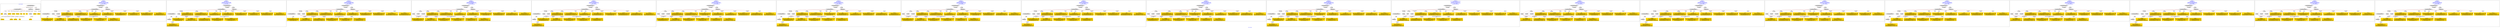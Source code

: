 digraph n0 {
fontcolor="blue"
remincross="true"
label="s07-s-13.json"
subgraph cluster_0 {
label="1-correct model"
n2[style="filled",color="white",fillcolor="lightgray",label="CulturalHeritageObject1"];
n3[shape="plaintext",style="filled",fillcolor="gold",label="dates"];
n4[style="filled",color="white",fillcolor="lightgray",label="Person1"];
n5[shape="plaintext",style="filled",fillcolor="gold",label="dimension"];
n6[shape="plaintext",style="filled",fillcolor="gold",label="technique"];
n7[shape="plaintext",style="filled",fillcolor="gold",label="credit_line"];
n8[shape="plaintext",style="filled",fillcolor="gold",label="origin"];
n9[shape="plaintext",style="filled",fillcolor="gold",label="title"];
n10[shape="plaintext",style="filled",fillcolor="gold",label="ac_id"];
n11[style="filled",color="white",fillcolor="lightgray",label="Concept1"];
n12[shape="plaintext",style="filled",fillcolor="gold",label="nationality"];
n13[shape="plaintext",style="filled",fillcolor="gold",label="birthDate"];
n14[shape="plaintext",style="filled",fillcolor="gold",label="deathDate"];
n15[shape="plaintext",style="filled",fillcolor="gold",label="name"];
n16[style="filled",color="white",fillcolor="lightgray",label="EuropeanaAggregation1"];
n17[style="filled",color="white",fillcolor="lightgray",label="WebResource1"];
n18[style="filled",color="white",fillcolor="lightgray",label="WebResource2"];
n19[shape="plaintext",style="filled",fillcolor="gold",label="image_url"];
n20[shape="plaintext",style="filled",fillcolor="gold",label="audio_url"];
n21[shape="plaintext",style="filled",fillcolor="gold",label="category"];
}
subgraph cluster_1 {
label="candidate 0\nlink coherence:1.0\nnode coherence:1.0\nconfidence:0.4154777210702966\nmapping score:0.5789687641662894\ncost:18.99969\n-precision:0.63-recall:0.63"
n23[style="filled",color="white",fillcolor="lightgray",label="CulturalHeritageObject1"];
n24[style="filled",color="white",fillcolor="lightgray",label="CulturalHeritageObject2"];
n25[style="filled",color="white",fillcolor="lightgray",label="Person1"];
n26[style="filled",color="white",fillcolor="lightgray",label="Document1"];
n27[style="filled",color="white",fillcolor="lightgray",label="EuropeanaAggregation1"];
n28[style="filled",color="white",fillcolor="lightgray",label="WebResource1"];
n29[shape="plaintext",style="filled",fillcolor="gold",label="birthDate\n[Person,dateOfDeath,0.327]\n[Person,dateOfBirth,0.28]\n[CulturalHeritageObject,created,0.21]\n[CulturalHeritageObject,provenance,0.183]"];
n30[shape="plaintext",style="filled",fillcolor="gold",label="name\n[Person,nameOfThePerson,0.304]\n[CulturalHeritageObject,description,0.289]\n[Person,biographicalInformation,0.218]\n[CulturalHeritageObject,provenance,0.188]"];
n31[shape="plaintext",style="filled",fillcolor="gold",label="image_url\n[WebResource,classLink,0.712]\n[Document,classLink,0.176]\n[CulturalHeritageObject,description,0.078]\n[Person,biographicalInformation,0.034]"];
n32[shape="plaintext",style="filled",fillcolor="gold",label="technique\n[CulturalHeritageObject,medium,0.7]\n[CulturalHeritageObject,description,0.184]\n[Person,biographicalInformation,0.066]\n[CulturalHeritageObject,provenance,0.05]"];
n33[shape="plaintext",style="filled",fillcolor="gold",label="deathDate\n[CulturalHeritageObject,description,0.356]\n[CulturalHeritageObject,provenance,0.244]\n[Person,biographicalInformation,0.224]\n[Person,dateOfDeath,0.176]"];
n34[shape="plaintext",style="filled",fillcolor="gold",label="dimension\n[CulturalHeritageObject,extent,0.627]\n[CulturalHeritageObject,accessionNumber,0.147]\n[CulturalHeritageObject,description,0.132]\n[CulturalHeritageObject,provenance,0.093]"];
n35[shape="plaintext",style="filled",fillcolor="gold",label="origin\n[Place,label,0.323]\n[CulturalHeritageObject,description,0.298]\n[CulturalHeritageObject,title,0.197]\n[Person,biographicalInformation,0.182]"];
n36[shape="plaintext",style="filled",fillcolor="gold",label="dates\n[CulturalHeritageObject,created,0.363]\n[Person,dateOfDeath,0.259]\n[CulturalHeritageObject,description,0.222]\n[Person,biographicalInformation,0.156]"];
n37[shape="plaintext",style="filled",fillcolor="gold",label="audio_url\n[WebResource,classLink,0.711]\n[Document,classLink,0.26]\n[CulturalHeritageObject,description,0.019]\n[CulturalHeritageObject,provenance,0.009]"];
n38[shape="plaintext",style="filled",fillcolor="gold",label="title\n[CulturalHeritageObject,description,0.413]\n[CulturalHeritageObject,title,0.308]\n[Person,biographicalInformation,0.183]\n[Concept,prefLabel,0.096]"];
n39[shape="plaintext",style="filled",fillcolor="gold",label="ac_id\n[CulturalHeritageObject,description,0.433]\n[CulturalHeritageObject,provenance,0.264]\n[Person,nameOfThePerson,0.155]\n[CulturalHeritageObject,title,0.149]"];
n40[shape="plaintext",style="filled",fillcolor="gold",label="category\n[Person,biographicalInformation,0.281]\n[CulturalHeritageObject,description,0.264]\n[Concept,prefLabel,0.231]\n[CulturalHeritageObject,provenance,0.223]"];
n41[shape="plaintext",style="filled",fillcolor="gold",label="credit_line\n[CulturalHeritageObject,provenance,0.544]\n[CulturalHeritageObject,description,0.188]\n[CulturalHeritageObject,title,0.158]\n[Person,biographicalInformation,0.11]"];
n42[shape="plaintext",style="filled",fillcolor="gold",label="nationality\n[Person,countryAssociatedWithThePerson,0.689]\n[CulturalHeritageObject,provenance,0.151]\n[Concept,prefLabel,0.086]\n[CulturalHeritageObject,title,0.074]"];
}
subgraph cluster_2 {
label="candidate 1\nlink coherence:1.0\nnode coherence:1.0\nconfidence:0.4154777210702966\nmapping score:0.5789687641662894\ncost:18.9997\n-precision:0.63-recall:0.63"
n44[style="filled",color="white",fillcolor="lightgray",label="CulturalHeritageObject1"];
n45[style="filled",color="white",fillcolor="lightgray",label="CulturalHeritageObject2"];
n46[style="filled",color="white",fillcolor="lightgray",label="Person1"];
n47[style="filled",color="white",fillcolor="lightgray",label="Document2"];
n48[style="filled",color="white",fillcolor="lightgray",label="EuropeanaAggregation1"];
n49[style="filled",color="white",fillcolor="lightgray",label="WebResource1"];
n50[shape="plaintext",style="filled",fillcolor="gold",label="birthDate\n[Person,dateOfDeath,0.327]\n[Person,dateOfBirth,0.28]\n[CulturalHeritageObject,created,0.21]\n[CulturalHeritageObject,provenance,0.183]"];
n51[shape="plaintext",style="filled",fillcolor="gold",label="name\n[Person,nameOfThePerson,0.304]\n[CulturalHeritageObject,description,0.289]\n[Person,biographicalInformation,0.218]\n[CulturalHeritageObject,provenance,0.188]"];
n52[shape="plaintext",style="filled",fillcolor="gold",label="image_url\n[WebResource,classLink,0.712]\n[Document,classLink,0.176]\n[CulturalHeritageObject,description,0.078]\n[Person,biographicalInformation,0.034]"];
n53[shape="plaintext",style="filled",fillcolor="gold",label="technique\n[CulturalHeritageObject,medium,0.7]\n[CulturalHeritageObject,description,0.184]\n[Person,biographicalInformation,0.066]\n[CulturalHeritageObject,provenance,0.05]"];
n54[shape="plaintext",style="filled",fillcolor="gold",label="deathDate\n[CulturalHeritageObject,description,0.356]\n[CulturalHeritageObject,provenance,0.244]\n[Person,biographicalInformation,0.224]\n[Person,dateOfDeath,0.176]"];
n55[shape="plaintext",style="filled",fillcolor="gold",label="dimension\n[CulturalHeritageObject,extent,0.627]\n[CulturalHeritageObject,accessionNumber,0.147]\n[CulturalHeritageObject,description,0.132]\n[CulturalHeritageObject,provenance,0.093]"];
n56[shape="plaintext",style="filled",fillcolor="gold",label="audio_url\n[WebResource,classLink,0.711]\n[Document,classLink,0.26]\n[CulturalHeritageObject,description,0.019]\n[CulturalHeritageObject,provenance,0.009]"];
n57[shape="plaintext",style="filled",fillcolor="gold",label="origin\n[Place,label,0.323]\n[CulturalHeritageObject,description,0.298]\n[CulturalHeritageObject,title,0.197]\n[Person,biographicalInformation,0.182]"];
n58[shape="plaintext",style="filled",fillcolor="gold",label="dates\n[CulturalHeritageObject,created,0.363]\n[Person,dateOfDeath,0.259]\n[CulturalHeritageObject,description,0.222]\n[Person,biographicalInformation,0.156]"];
n59[shape="plaintext",style="filled",fillcolor="gold",label="title\n[CulturalHeritageObject,description,0.413]\n[CulturalHeritageObject,title,0.308]\n[Person,biographicalInformation,0.183]\n[Concept,prefLabel,0.096]"];
n60[shape="plaintext",style="filled",fillcolor="gold",label="ac_id\n[CulturalHeritageObject,description,0.433]\n[CulturalHeritageObject,provenance,0.264]\n[Person,nameOfThePerson,0.155]\n[CulturalHeritageObject,title,0.149]"];
n61[shape="plaintext",style="filled",fillcolor="gold",label="category\n[Person,biographicalInformation,0.281]\n[CulturalHeritageObject,description,0.264]\n[Concept,prefLabel,0.231]\n[CulturalHeritageObject,provenance,0.223]"];
n62[shape="plaintext",style="filled",fillcolor="gold",label="credit_line\n[CulturalHeritageObject,provenance,0.544]\n[CulturalHeritageObject,description,0.188]\n[CulturalHeritageObject,title,0.158]\n[Person,biographicalInformation,0.11]"];
n63[shape="plaintext",style="filled",fillcolor="gold",label="nationality\n[Person,countryAssociatedWithThePerson,0.689]\n[CulturalHeritageObject,provenance,0.151]\n[Concept,prefLabel,0.086]\n[CulturalHeritageObject,title,0.074]"];
}
subgraph cluster_3 {
label="candidate 10\nlink coherence:1.0\nnode coherence:1.0\nconfidence:0.3981385987788389\nmapping score:0.5731890567358034\ncost:18.99968\n-precision:0.68-recall:0.68"
n65[style="filled",color="white",fillcolor="lightgray",label="CulturalHeritageObject1"];
n66[style="filled",color="white",fillcolor="lightgray",label="CulturalHeritageObject2"];
n67[style="filled",color="white",fillcolor="lightgray",label="Person1"];
n68[style="filled",color="white",fillcolor="lightgray",label="Concept1"];
n69[style="filled",color="white",fillcolor="lightgray",label="EuropeanaAggregation1"];
n70[style="filled",color="white",fillcolor="lightgray",label="WebResource1"];
n71[shape="plaintext",style="filled",fillcolor="gold",label="birthDate\n[Person,dateOfDeath,0.327]\n[Person,dateOfBirth,0.28]\n[CulturalHeritageObject,created,0.21]\n[CulturalHeritageObject,provenance,0.183]"];
n72[shape="plaintext",style="filled",fillcolor="gold",label="name\n[Person,nameOfThePerson,0.304]\n[CulturalHeritageObject,description,0.289]\n[Person,biographicalInformation,0.218]\n[CulturalHeritageObject,provenance,0.188]"];
n73[shape="plaintext",style="filled",fillcolor="gold",label="image_url\n[WebResource,classLink,0.712]\n[Document,classLink,0.176]\n[CulturalHeritageObject,description,0.078]\n[Person,biographicalInformation,0.034]"];
n74[shape="plaintext",style="filled",fillcolor="gold",label="technique\n[CulturalHeritageObject,medium,0.7]\n[CulturalHeritageObject,description,0.184]\n[Person,biographicalInformation,0.066]\n[CulturalHeritageObject,provenance,0.05]"];
n75[shape="plaintext",style="filled",fillcolor="gold",label="category\n[Person,biographicalInformation,0.281]\n[CulturalHeritageObject,description,0.264]\n[Concept,prefLabel,0.231]\n[CulturalHeritageObject,provenance,0.223]"];
n76[shape="plaintext",style="filled",fillcolor="gold",label="deathDate\n[CulturalHeritageObject,description,0.356]\n[CulturalHeritageObject,provenance,0.244]\n[Person,biographicalInformation,0.224]\n[Person,dateOfDeath,0.176]"];
n77[shape="plaintext",style="filled",fillcolor="gold",label="dimension\n[CulturalHeritageObject,extent,0.627]\n[CulturalHeritageObject,accessionNumber,0.147]\n[CulturalHeritageObject,description,0.132]\n[CulturalHeritageObject,provenance,0.093]"];
n78[shape="plaintext",style="filled",fillcolor="gold",label="origin\n[Place,label,0.323]\n[CulturalHeritageObject,description,0.298]\n[CulturalHeritageObject,title,0.197]\n[Person,biographicalInformation,0.182]"];
n79[shape="plaintext",style="filled",fillcolor="gold",label="dates\n[CulturalHeritageObject,created,0.363]\n[Person,dateOfDeath,0.259]\n[CulturalHeritageObject,description,0.222]\n[Person,biographicalInformation,0.156]"];
n80[shape="plaintext",style="filled",fillcolor="gold",label="title\n[CulturalHeritageObject,description,0.413]\n[CulturalHeritageObject,title,0.308]\n[Person,biographicalInformation,0.183]\n[Concept,prefLabel,0.096]"];
n81[shape="plaintext",style="filled",fillcolor="gold",label="ac_id\n[CulturalHeritageObject,description,0.433]\n[CulturalHeritageObject,provenance,0.264]\n[Person,nameOfThePerson,0.155]\n[CulturalHeritageObject,title,0.149]"];
n82[shape="plaintext",style="filled",fillcolor="gold",label="credit_line\n[CulturalHeritageObject,provenance,0.544]\n[CulturalHeritageObject,description,0.188]\n[CulturalHeritageObject,title,0.158]\n[Person,biographicalInformation,0.11]"];
n83[shape="plaintext",style="filled",fillcolor="gold",label="audio_url\n[WebResource,classLink,0.711]\n[Document,classLink,0.26]\n[CulturalHeritageObject,description,0.019]\n[CulturalHeritageObject,provenance,0.009]"];
n84[shape="plaintext",style="filled",fillcolor="gold",label="nationality\n[Person,countryAssociatedWithThePerson,0.689]\n[CulturalHeritageObject,provenance,0.151]\n[Concept,prefLabel,0.086]\n[CulturalHeritageObject,title,0.074]"];
}
subgraph cluster_4 {
label="candidate 11\nlink coherence:1.0\nnode coherence:1.0\nconfidence:0.39550399995457874\nmapping score:0.5723108571277168\ncost:18.99968\n-precision:0.63-recall:0.63"
n86[style="filled",color="white",fillcolor="lightgray",label="CulturalHeritageObject1"];
n87[style="filled",color="white",fillcolor="lightgray",label="Person1"];
n88[style="filled",color="white",fillcolor="lightgray",label="Concept1"];
n89[style="filled",color="white",fillcolor="lightgray",label="Document1"];
n90[style="filled",color="white",fillcolor="lightgray",label="EuropeanaAggregation1"];
n91[style="filled",color="white",fillcolor="lightgray",label="WebResource1"];
n92[shape="plaintext",style="filled",fillcolor="gold",label="ac_id\n[CulturalHeritageObject,description,0.433]\n[CulturalHeritageObject,provenance,0.264]\n[Person,nameOfThePerson,0.155]\n[CulturalHeritageObject,title,0.149]"];
n93[shape="plaintext",style="filled",fillcolor="gold",label="birthDate\n[Person,dateOfDeath,0.327]\n[Person,dateOfBirth,0.28]\n[CulturalHeritageObject,created,0.21]\n[CulturalHeritageObject,provenance,0.183]"];
n94[shape="plaintext",style="filled",fillcolor="gold",label="image_url\n[WebResource,classLink,0.712]\n[Document,classLink,0.176]\n[CulturalHeritageObject,description,0.078]\n[Person,biographicalInformation,0.034]"];
n95[shape="plaintext",style="filled",fillcolor="gold",label="technique\n[CulturalHeritageObject,medium,0.7]\n[CulturalHeritageObject,description,0.184]\n[Person,biographicalInformation,0.066]\n[CulturalHeritageObject,provenance,0.05]"];
n96[shape="plaintext",style="filled",fillcolor="gold",label="category\n[Person,biographicalInformation,0.281]\n[CulturalHeritageObject,description,0.264]\n[Concept,prefLabel,0.231]\n[CulturalHeritageObject,provenance,0.223]"];
n97[shape="plaintext",style="filled",fillcolor="gold",label="deathDate\n[CulturalHeritageObject,description,0.356]\n[CulturalHeritageObject,provenance,0.244]\n[Person,biographicalInformation,0.224]\n[Person,dateOfDeath,0.176]"];
n98[shape="plaintext",style="filled",fillcolor="gold",label="dimension\n[CulturalHeritageObject,extent,0.627]\n[CulturalHeritageObject,accessionNumber,0.147]\n[CulturalHeritageObject,description,0.132]\n[CulturalHeritageObject,provenance,0.093]"];
n99[shape="plaintext",style="filled",fillcolor="gold",label="origin\n[Place,label,0.323]\n[CulturalHeritageObject,description,0.298]\n[CulturalHeritageObject,title,0.197]\n[Person,biographicalInformation,0.182]"];
n100[shape="plaintext",style="filled",fillcolor="gold",label="dates\n[CulturalHeritageObject,created,0.363]\n[Person,dateOfDeath,0.259]\n[CulturalHeritageObject,description,0.222]\n[Person,biographicalInformation,0.156]"];
n101[shape="plaintext",style="filled",fillcolor="gold",label="audio_url\n[WebResource,classLink,0.711]\n[Document,classLink,0.26]\n[CulturalHeritageObject,description,0.019]\n[CulturalHeritageObject,provenance,0.009]"];
n102[shape="plaintext",style="filled",fillcolor="gold",label="title\n[CulturalHeritageObject,description,0.413]\n[CulturalHeritageObject,title,0.308]\n[Person,biographicalInformation,0.183]\n[Concept,prefLabel,0.096]"];
n103[shape="plaintext",style="filled",fillcolor="gold",label="credit_line\n[CulturalHeritageObject,provenance,0.544]\n[CulturalHeritageObject,description,0.188]\n[CulturalHeritageObject,title,0.158]\n[Person,biographicalInformation,0.11]"];
n104[shape="plaintext",style="filled",fillcolor="gold",label="name\n[Person,nameOfThePerson,0.304]\n[CulturalHeritageObject,description,0.289]\n[Person,biographicalInformation,0.218]\n[CulturalHeritageObject,provenance,0.188]"];
n105[shape="plaintext",style="filled",fillcolor="gold",label="nationality\n[Person,countryAssociatedWithThePerson,0.689]\n[CulturalHeritageObject,provenance,0.151]\n[Concept,prefLabel,0.086]\n[CulturalHeritageObject,title,0.074]"];
}
subgraph cluster_5 {
label="candidate 12\nlink coherence:1.0\nnode coherence:1.0\nconfidence:0.39550399995457874\nmapping score:0.5723108571277168\ncost:19.99968\n-precision:0.6-recall:0.63"
n107[style="filled",color="white",fillcolor="lightgray",label="CulturalHeritageObject1"];
n108[style="filled",color="white",fillcolor="lightgray",label="CulturalHeritageObject2"];
n109[style="filled",color="white",fillcolor="lightgray",label="Person1"];
n110[style="filled",color="white",fillcolor="lightgray",label="Concept1"];
n111[style="filled",color="white",fillcolor="lightgray",label="Document2"];
n112[style="filled",color="white",fillcolor="lightgray",label="EuropeanaAggregation1"];
n113[style="filled",color="white",fillcolor="lightgray",label="WebResource1"];
n114[shape="plaintext",style="filled",fillcolor="gold",label="ac_id\n[CulturalHeritageObject,description,0.433]\n[CulturalHeritageObject,provenance,0.264]\n[Person,nameOfThePerson,0.155]\n[CulturalHeritageObject,title,0.149]"];
n115[shape="plaintext",style="filled",fillcolor="gold",label="birthDate\n[Person,dateOfDeath,0.327]\n[Person,dateOfBirth,0.28]\n[CulturalHeritageObject,created,0.21]\n[CulturalHeritageObject,provenance,0.183]"];
n116[shape="plaintext",style="filled",fillcolor="gold",label="image_url\n[WebResource,classLink,0.712]\n[Document,classLink,0.176]\n[CulturalHeritageObject,description,0.078]\n[Person,biographicalInformation,0.034]"];
n117[shape="plaintext",style="filled",fillcolor="gold",label="technique\n[CulturalHeritageObject,medium,0.7]\n[CulturalHeritageObject,description,0.184]\n[Person,biographicalInformation,0.066]\n[CulturalHeritageObject,provenance,0.05]"];
n118[shape="plaintext",style="filled",fillcolor="gold",label="category\n[Person,biographicalInformation,0.281]\n[CulturalHeritageObject,description,0.264]\n[Concept,prefLabel,0.231]\n[CulturalHeritageObject,provenance,0.223]"];
n119[shape="plaintext",style="filled",fillcolor="gold",label="deathDate\n[CulturalHeritageObject,description,0.356]\n[CulturalHeritageObject,provenance,0.244]\n[Person,biographicalInformation,0.224]\n[Person,dateOfDeath,0.176]"];
n120[shape="plaintext",style="filled",fillcolor="gold",label="dimension\n[CulturalHeritageObject,extent,0.627]\n[CulturalHeritageObject,accessionNumber,0.147]\n[CulturalHeritageObject,description,0.132]\n[CulturalHeritageObject,provenance,0.093]"];
n121[shape="plaintext",style="filled",fillcolor="gold",label="audio_url\n[WebResource,classLink,0.711]\n[Document,classLink,0.26]\n[CulturalHeritageObject,description,0.019]\n[CulturalHeritageObject,provenance,0.009]"];
n122[shape="plaintext",style="filled",fillcolor="gold",label="origin\n[Place,label,0.323]\n[CulturalHeritageObject,description,0.298]\n[CulturalHeritageObject,title,0.197]\n[Person,biographicalInformation,0.182]"];
n123[shape="plaintext",style="filled",fillcolor="gold",label="dates\n[CulturalHeritageObject,created,0.363]\n[Person,dateOfDeath,0.259]\n[CulturalHeritageObject,description,0.222]\n[Person,biographicalInformation,0.156]"];
n124[shape="plaintext",style="filled",fillcolor="gold",label="title\n[CulturalHeritageObject,description,0.413]\n[CulturalHeritageObject,title,0.308]\n[Person,biographicalInformation,0.183]\n[Concept,prefLabel,0.096]"];
n125[shape="plaintext",style="filled",fillcolor="gold",label="credit_line\n[CulturalHeritageObject,provenance,0.544]\n[CulturalHeritageObject,description,0.188]\n[CulturalHeritageObject,title,0.158]\n[Person,biographicalInformation,0.11]"];
n126[shape="plaintext",style="filled",fillcolor="gold",label="name\n[Person,nameOfThePerson,0.304]\n[CulturalHeritageObject,description,0.289]\n[Person,biographicalInformation,0.218]\n[CulturalHeritageObject,provenance,0.188]"];
n127[shape="plaintext",style="filled",fillcolor="gold",label="nationality\n[Person,countryAssociatedWithThePerson,0.689]\n[CulturalHeritageObject,provenance,0.151]\n[Concept,prefLabel,0.086]\n[CulturalHeritageObject,title,0.074]"];
}
subgraph cluster_6 {
label="candidate 13\nlink coherence:1.0\nnode coherence:1.0\nconfidence:0.395138857100951\nmapping score:0.5721891428431741\ncost:18.99968\n-precision:0.68-recall:0.68"
n129[style="filled",color="white",fillcolor="lightgray",label="CulturalHeritageObject1"];
n130[style="filled",color="white",fillcolor="lightgray",label="Person1"];
n131[style="filled",color="white",fillcolor="lightgray",label="Concept1"];
n132[style="filled",color="white",fillcolor="lightgray",label="Document1"];
n133[style="filled",color="white",fillcolor="lightgray",label="EuropeanaAggregation1"];
n134[style="filled",color="white",fillcolor="lightgray",label="WebResource1"];
n135[shape="plaintext",style="filled",fillcolor="gold",label="ac_id\n[CulturalHeritageObject,description,0.433]\n[CulturalHeritageObject,provenance,0.264]\n[Person,nameOfThePerson,0.155]\n[CulturalHeritageObject,title,0.149]"];
n136[shape="plaintext",style="filled",fillcolor="gold",label="birthDate\n[Person,dateOfDeath,0.327]\n[Person,dateOfBirth,0.28]\n[CulturalHeritageObject,created,0.21]\n[CulturalHeritageObject,provenance,0.183]"];
n137[shape="plaintext",style="filled",fillcolor="gold",label="image_url\n[WebResource,classLink,0.712]\n[Document,classLink,0.176]\n[CulturalHeritageObject,description,0.078]\n[Person,biographicalInformation,0.034]"];
n138[shape="plaintext",style="filled",fillcolor="gold",label="technique\n[CulturalHeritageObject,medium,0.7]\n[CulturalHeritageObject,description,0.184]\n[Person,biographicalInformation,0.066]\n[CulturalHeritageObject,provenance,0.05]"];
n139[shape="plaintext",style="filled",fillcolor="gold",label="category\n[Person,biographicalInformation,0.281]\n[CulturalHeritageObject,description,0.264]\n[Concept,prefLabel,0.231]\n[CulturalHeritageObject,provenance,0.223]"];
n140[shape="plaintext",style="filled",fillcolor="gold",label="deathDate\n[CulturalHeritageObject,description,0.356]\n[CulturalHeritageObject,provenance,0.244]\n[Person,biographicalInformation,0.224]\n[Person,dateOfDeath,0.176]"];
n141[shape="plaintext",style="filled",fillcolor="gold",label="dimension\n[CulturalHeritageObject,extent,0.627]\n[CulturalHeritageObject,accessionNumber,0.147]\n[CulturalHeritageObject,description,0.132]\n[CulturalHeritageObject,provenance,0.093]"];
n142[shape="plaintext",style="filled",fillcolor="gold",label="title\n[CulturalHeritageObject,description,0.413]\n[CulturalHeritageObject,title,0.308]\n[Person,biographicalInformation,0.183]\n[Concept,prefLabel,0.096]"];
n143[shape="plaintext",style="filled",fillcolor="gold",label="dates\n[CulturalHeritageObject,created,0.363]\n[Person,dateOfDeath,0.259]\n[CulturalHeritageObject,description,0.222]\n[Person,biographicalInformation,0.156]"];
n144[shape="plaintext",style="filled",fillcolor="gold",label="audio_url\n[WebResource,classLink,0.711]\n[Document,classLink,0.26]\n[CulturalHeritageObject,description,0.019]\n[CulturalHeritageObject,provenance,0.009]"];
n145[shape="plaintext",style="filled",fillcolor="gold",label="origin\n[Place,label,0.323]\n[CulturalHeritageObject,description,0.298]\n[CulturalHeritageObject,title,0.197]\n[Person,biographicalInformation,0.182]"];
n146[shape="plaintext",style="filled",fillcolor="gold",label="credit_line\n[CulturalHeritageObject,provenance,0.544]\n[CulturalHeritageObject,description,0.188]\n[CulturalHeritageObject,title,0.158]\n[Person,biographicalInformation,0.11]"];
n147[shape="plaintext",style="filled",fillcolor="gold",label="name\n[Person,nameOfThePerson,0.304]\n[CulturalHeritageObject,description,0.289]\n[Person,biographicalInformation,0.218]\n[CulturalHeritageObject,provenance,0.188]"];
n148[shape="plaintext",style="filled",fillcolor="gold",label="nationality\n[Person,countryAssociatedWithThePerson,0.689]\n[CulturalHeritageObject,provenance,0.151]\n[Concept,prefLabel,0.086]\n[CulturalHeritageObject,title,0.074]"];
}
subgraph cluster_7 {
label="candidate 14\nlink coherence:1.0\nnode coherence:1.0\nconfidence:0.395138857100951\nmapping score:0.5721891428431741\ncost:19.99968\n-precision:0.65-recall:0.68"
n150[style="filled",color="white",fillcolor="lightgray",label="CulturalHeritageObject1"];
n151[style="filled",color="white",fillcolor="lightgray",label="CulturalHeritageObject2"];
n152[style="filled",color="white",fillcolor="lightgray",label="Person1"];
n153[style="filled",color="white",fillcolor="lightgray",label="Concept1"];
n154[style="filled",color="white",fillcolor="lightgray",label="Document2"];
n155[style="filled",color="white",fillcolor="lightgray",label="EuropeanaAggregation1"];
n156[style="filled",color="white",fillcolor="lightgray",label="WebResource1"];
n157[shape="plaintext",style="filled",fillcolor="gold",label="ac_id\n[CulturalHeritageObject,description,0.433]\n[CulturalHeritageObject,provenance,0.264]\n[Person,nameOfThePerson,0.155]\n[CulturalHeritageObject,title,0.149]"];
n158[shape="plaintext",style="filled",fillcolor="gold",label="birthDate\n[Person,dateOfDeath,0.327]\n[Person,dateOfBirth,0.28]\n[CulturalHeritageObject,created,0.21]\n[CulturalHeritageObject,provenance,0.183]"];
n159[shape="plaintext",style="filled",fillcolor="gold",label="image_url\n[WebResource,classLink,0.712]\n[Document,classLink,0.176]\n[CulturalHeritageObject,description,0.078]\n[Person,biographicalInformation,0.034]"];
n160[shape="plaintext",style="filled",fillcolor="gold",label="technique\n[CulturalHeritageObject,medium,0.7]\n[CulturalHeritageObject,description,0.184]\n[Person,biographicalInformation,0.066]\n[CulturalHeritageObject,provenance,0.05]"];
n161[shape="plaintext",style="filled",fillcolor="gold",label="category\n[Person,biographicalInformation,0.281]\n[CulturalHeritageObject,description,0.264]\n[Concept,prefLabel,0.231]\n[CulturalHeritageObject,provenance,0.223]"];
n162[shape="plaintext",style="filled",fillcolor="gold",label="deathDate\n[CulturalHeritageObject,description,0.356]\n[CulturalHeritageObject,provenance,0.244]\n[Person,biographicalInformation,0.224]\n[Person,dateOfDeath,0.176]"];
n163[shape="plaintext",style="filled",fillcolor="gold",label="dimension\n[CulturalHeritageObject,extent,0.627]\n[CulturalHeritageObject,accessionNumber,0.147]\n[CulturalHeritageObject,description,0.132]\n[CulturalHeritageObject,provenance,0.093]"];
n164[shape="plaintext",style="filled",fillcolor="gold",label="audio_url\n[WebResource,classLink,0.711]\n[Document,classLink,0.26]\n[CulturalHeritageObject,description,0.019]\n[CulturalHeritageObject,provenance,0.009]"];
n165[shape="plaintext",style="filled",fillcolor="gold",label="title\n[CulturalHeritageObject,description,0.413]\n[CulturalHeritageObject,title,0.308]\n[Person,biographicalInformation,0.183]\n[Concept,prefLabel,0.096]"];
n166[shape="plaintext",style="filled",fillcolor="gold",label="dates\n[CulturalHeritageObject,created,0.363]\n[Person,dateOfDeath,0.259]\n[CulturalHeritageObject,description,0.222]\n[Person,biographicalInformation,0.156]"];
n167[shape="plaintext",style="filled",fillcolor="gold",label="origin\n[Place,label,0.323]\n[CulturalHeritageObject,description,0.298]\n[CulturalHeritageObject,title,0.197]\n[Person,biographicalInformation,0.182]"];
n168[shape="plaintext",style="filled",fillcolor="gold",label="credit_line\n[CulturalHeritageObject,provenance,0.544]\n[CulturalHeritageObject,description,0.188]\n[CulturalHeritageObject,title,0.158]\n[Person,biographicalInformation,0.11]"];
n169[shape="plaintext",style="filled",fillcolor="gold",label="name\n[Person,nameOfThePerson,0.304]\n[CulturalHeritageObject,description,0.289]\n[Person,biographicalInformation,0.218]\n[CulturalHeritageObject,provenance,0.188]"];
n170[shape="plaintext",style="filled",fillcolor="gold",label="nationality\n[Person,countryAssociatedWithThePerson,0.689]\n[CulturalHeritageObject,provenance,0.151]\n[Concept,prefLabel,0.086]\n[CulturalHeritageObject,title,0.074]"];
}
subgraph cluster_8 {
label="candidate 15\nlink coherence:1.0\nnode coherence:1.0\nconfidence:0.3893667688643715\nmapping score:0.570265113430981\ncost:18.99968\n-precision:0.58-recall:0.58"
n172[style="filled",color="white",fillcolor="lightgray",label="CulturalHeritageObject1"];
n173[style="filled",color="white",fillcolor="lightgray",label="Person1"];
n174[style="filled",color="white",fillcolor="lightgray",label="Concept1"];
n175[style="filled",color="white",fillcolor="lightgray",label="Document1"];
n176[style="filled",color="white",fillcolor="lightgray",label="EuropeanaAggregation1"];
n177[style="filled",color="white",fillcolor="lightgray",label="WebResource1"];
n178[shape="plaintext",style="filled",fillcolor="gold",label="ac_id\n[CulturalHeritageObject,description,0.433]\n[CulturalHeritageObject,provenance,0.264]\n[Person,nameOfThePerson,0.155]\n[CulturalHeritageObject,title,0.149]"];
n179[shape="plaintext",style="filled",fillcolor="gold",label="birthDate\n[Person,dateOfDeath,0.327]\n[Person,dateOfBirth,0.28]\n[CulturalHeritageObject,created,0.21]\n[CulturalHeritageObject,provenance,0.183]"];
n180[shape="plaintext",style="filled",fillcolor="gold",label="technique\n[CulturalHeritageObject,medium,0.7]\n[CulturalHeritageObject,description,0.184]\n[Person,biographicalInformation,0.066]\n[CulturalHeritageObject,provenance,0.05]"];
n181[shape="plaintext",style="filled",fillcolor="gold",label="audio_url\n[WebResource,classLink,0.711]\n[Document,classLink,0.26]\n[CulturalHeritageObject,description,0.019]\n[CulturalHeritageObject,provenance,0.009]"];
n182[shape="plaintext",style="filled",fillcolor="gold",label="category\n[Person,biographicalInformation,0.281]\n[CulturalHeritageObject,description,0.264]\n[Concept,prefLabel,0.231]\n[CulturalHeritageObject,provenance,0.223]"];
n183[shape="plaintext",style="filled",fillcolor="gold",label="deathDate\n[CulturalHeritageObject,description,0.356]\n[CulturalHeritageObject,provenance,0.244]\n[Person,biographicalInformation,0.224]\n[Person,dateOfDeath,0.176]"];
n184[shape="plaintext",style="filled",fillcolor="gold",label="dimension\n[CulturalHeritageObject,extent,0.627]\n[CulturalHeritageObject,accessionNumber,0.147]\n[CulturalHeritageObject,description,0.132]\n[CulturalHeritageObject,provenance,0.093]"];
n185[shape="plaintext",style="filled",fillcolor="gold",label="origin\n[Place,label,0.323]\n[CulturalHeritageObject,description,0.298]\n[CulturalHeritageObject,title,0.197]\n[Person,biographicalInformation,0.182]"];
n186[shape="plaintext",style="filled",fillcolor="gold",label="dates\n[CulturalHeritageObject,created,0.363]\n[Person,dateOfDeath,0.259]\n[CulturalHeritageObject,description,0.222]\n[Person,biographicalInformation,0.156]"];
n187[shape="plaintext",style="filled",fillcolor="gold",label="image_url\n[WebResource,classLink,0.712]\n[Document,classLink,0.176]\n[CulturalHeritageObject,description,0.078]\n[Person,biographicalInformation,0.034]"];
n188[shape="plaintext",style="filled",fillcolor="gold",label="title\n[CulturalHeritageObject,description,0.413]\n[CulturalHeritageObject,title,0.308]\n[Person,biographicalInformation,0.183]\n[Concept,prefLabel,0.096]"];
n189[shape="plaintext",style="filled",fillcolor="gold",label="credit_line\n[CulturalHeritageObject,provenance,0.544]\n[CulturalHeritageObject,description,0.188]\n[CulturalHeritageObject,title,0.158]\n[Person,biographicalInformation,0.11]"];
n190[shape="plaintext",style="filled",fillcolor="gold",label="name\n[Person,nameOfThePerson,0.304]\n[CulturalHeritageObject,description,0.289]\n[Person,biographicalInformation,0.218]\n[CulturalHeritageObject,provenance,0.188]"];
n191[shape="plaintext",style="filled",fillcolor="gold",label="nationality\n[Person,countryAssociatedWithThePerson,0.689]\n[CulturalHeritageObject,provenance,0.151]\n[Concept,prefLabel,0.086]\n[CulturalHeritageObject,title,0.074]"];
}
subgraph cluster_9 {
label="candidate 16\nlink coherence:1.0\nnode coherence:1.0\nconfidence:0.3893667688643715\nmapping score:0.570265113430981\ncost:19.99968\n-precision:0.55-recall:0.58"
n193[style="filled",color="white",fillcolor="lightgray",label="CulturalHeritageObject1"];
n194[style="filled",color="white",fillcolor="lightgray",label="CulturalHeritageObject2"];
n195[style="filled",color="white",fillcolor="lightgray",label="Person1"];
n196[style="filled",color="white",fillcolor="lightgray",label="Concept1"];
n197[style="filled",color="white",fillcolor="lightgray",label="Document2"];
n198[style="filled",color="white",fillcolor="lightgray",label="EuropeanaAggregation1"];
n199[style="filled",color="white",fillcolor="lightgray",label="WebResource1"];
n200[shape="plaintext",style="filled",fillcolor="gold",label="ac_id\n[CulturalHeritageObject,description,0.433]\n[CulturalHeritageObject,provenance,0.264]\n[Person,nameOfThePerson,0.155]\n[CulturalHeritageObject,title,0.149]"];
n201[shape="plaintext",style="filled",fillcolor="gold",label="birthDate\n[Person,dateOfDeath,0.327]\n[Person,dateOfBirth,0.28]\n[CulturalHeritageObject,created,0.21]\n[CulturalHeritageObject,provenance,0.183]"];
n202[shape="plaintext",style="filled",fillcolor="gold",label="technique\n[CulturalHeritageObject,medium,0.7]\n[CulturalHeritageObject,description,0.184]\n[Person,biographicalInformation,0.066]\n[CulturalHeritageObject,provenance,0.05]"];
n203[shape="plaintext",style="filled",fillcolor="gold",label="audio_url\n[WebResource,classLink,0.711]\n[Document,classLink,0.26]\n[CulturalHeritageObject,description,0.019]\n[CulturalHeritageObject,provenance,0.009]"];
n204[shape="plaintext",style="filled",fillcolor="gold",label="category\n[Person,biographicalInformation,0.281]\n[CulturalHeritageObject,description,0.264]\n[Concept,prefLabel,0.231]\n[CulturalHeritageObject,provenance,0.223]"];
n205[shape="plaintext",style="filled",fillcolor="gold",label="deathDate\n[CulturalHeritageObject,description,0.356]\n[CulturalHeritageObject,provenance,0.244]\n[Person,biographicalInformation,0.224]\n[Person,dateOfDeath,0.176]"];
n206[shape="plaintext",style="filled",fillcolor="gold",label="dimension\n[CulturalHeritageObject,extent,0.627]\n[CulturalHeritageObject,accessionNumber,0.147]\n[CulturalHeritageObject,description,0.132]\n[CulturalHeritageObject,provenance,0.093]"];
n207[shape="plaintext",style="filled",fillcolor="gold",label="image_url\n[WebResource,classLink,0.712]\n[Document,classLink,0.176]\n[CulturalHeritageObject,description,0.078]\n[Person,biographicalInformation,0.034]"];
n208[shape="plaintext",style="filled",fillcolor="gold",label="origin\n[Place,label,0.323]\n[CulturalHeritageObject,description,0.298]\n[CulturalHeritageObject,title,0.197]\n[Person,biographicalInformation,0.182]"];
n209[shape="plaintext",style="filled",fillcolor="gold",label="dates\n[CulturalHeritageObject,created,0.363]\n[Person,dateOfDeath,0.259]\n[CulturalHeritageObject,description,0.222]\n[Person,biographicalInformation,0.156]"];
n210[shape="plaintext",style="filled",fillcolor="gold",label="title\n[CulturalHeritageObject,description,0.413]\n[CulturalHeritageObject,title,0.308]\n[Person,biographicalInformation,0.183]\n[Concept,prefLabel,0.096]"];
n211[shape="plaintext",style="filled",fillcolor="gold",label="credit_line\n[CulturalHeritageObject,provenance,0.544]\n[CulturalHeritageObject,description,0.188]\n[CulturalHeritageObject,title,0.158]\n[Person,biographicalInformation,0.11]"];
n212[shape="plaintext",style="filled",fillcolor="gold",label="name\n[Person,nameOfThePerson,0.304]\n[CulturalHeritageObject,description,0.289]\n[Person,biographicalInformation,0.218]\n[CulturalHeritageObject,provenance,0.188]"];
n213[shape="plaintext",style="filled",fillcolor="gold",label="nationality\n[Person,countryAssociatedWithThePerson,0.689]\n[CulturalHeritageObject,provenance,0.151]\n[Concept,prefLabel,0.086]\n[CulturalHeritageObject,title,0.074]"];
}
subgraph cluster_10 {
label="candidate 17\nlink coherence:1.0\nnode coherence:1.0\nconfidence:0.38900162601074373\nmapping score:0.5701433991464383\ncost:18.99968\n-precision:0.63-recall:0.63"
n215[style="filled",color="white",fillcolor="lightgray",label="CulturalHeritageObject1"];
n216[style="filled",color="white",fillcolor="lightgray",label="Person1"];
n217[style="filled",color="white",fillcolor="lightgray",label="Concept1"];
n218[style="filled",color="white",fillcolor="lightgray",label="Document1"];
n219[style="filled",color="white",fillcolor="lightgray",label="EuropeanaAggregation1"];
n220[style="filled",color="white",fillcolor="lightgray",label="WebResource1"];
n221[shape="plaintext",style="filled",fillcolor="gold",label="ac_id\n[CulturalHeritageObject,description,0.433]\n[CulturalHeritageObject,provenance,0.264]\n[Person,nameOfThePerson,0.155]\n[CulturalHeritageObject,title,0.149]"];
n222[shape="plaintext",style="filled",fillcolor="gold",label="birthDate\n[Person,dateOfDeath,0.327]\n[Person,dateOfBirth,0.28]\n[CulturalHeritageObject,created,0.21]\n[CulturalHeritageObject,provenance,0.183]"];
n223[shape="plaintext",style="filled",fillcolor="gold",label="technique\n[CulturalHeritageObject,medium,0.7]\n[CulturalHeritageObject,description,0.184]\n[Person,biographicalInformation,0.066]\n[CulturalHeritageObject,provenance,0.05]"];
n224[shape="plaintext",style="filled",fillcolor="gold",label="audio_url\n[WebResource,classLink,0.711]\n[Document,classLink,0.26]\n[CulturalHeritageObject,description,0.019]\n[CulturalHeritageObject,provenance,0.009]"];
n225[shape="plaintext",style="filled",fillcolor="gold",label="category\n[Person,biographicalInformation,0.281]\n[CulturalHeritageObject,description,0.264]\n[Concept,prefLabel,0.231]\n[CulturalHeritageObject,provenance,0.223]"];
n226[shape="plaintext",style="filled",fillcolor="gold",label="deathDate\n[CulturalHeritageObject,description,0.356]\n[CulturalHeritageObject,provenance,0.244]\n[Person,biographicalInformation,0.224]\n[Person,dateOfDeath,0.176]"];
n227[shape="plaintext",style="filled",fillcolor="gold",label="dimension\n[CulturalHeritageObject,extent,0.627]\n[CulturalHeritageObject,accessionNumber,0.147]\n[CulturalHeritageObject,description,0.132]\n[CulturalHeritageObject,provenance,0.093]"];
n228[shape="plaintext",style="filled",fillcolor="gold",label="title\n[CulturalHeritageObject,description,0.413]\n[CulturalHeritageObject,title,0.308]\n[Person,biographicalInformation,0.183]\n[Concept,prefLabel,0.096]"];
n229[shape="plaintext",style="filled",fillcolor="gold",label="dates\n[CulturalHeritageObject,created,0.363]\n[Person,dateOfDeath,0.259]\n[CulturalHeritageObject,description,0.222]\n[Person,biographicalInformation,0.156]"];
n230[shape="plaintext",style="filled",fillcolor="gold",label="image_url\n[WebResource,classLink,0.712]\n[Document,classLink,0.176]\n[CulturalHeritageObject,description,0.078]\n[Person,biographicalInformation,0.034]"];
n231[shape="plaintext",style="filled",fillcolor="gold",label="origin\n[Place,label,0.323]\n[CulturalHeritageObject,description,0.298]\n[CulturalHeritageObject,title,0.197]\n[Person,biographicalInformation,0.182]"];
n232[shape="plaintext",style="filled",fillcolor="gold",label="credit_line\n[CulturalHeritageObject,provenance,0.544]\n[CulturalHeritageObject,description,0.188]\n[CulturalHeritageObject,title,0.158]\n[Person,biographicalInformation,0.11]"];
n233[shape="plaintext",style="filled",fillcolor="gold",label="name\n[Person,nameOfThePerson,0.304]\n[CulturalHeritageObject,description,0.289]\n[Person,biographicalInformation,0.218]\n[CulturalHeritageObject,provenance,0.188]"];
n234[shape="plaintext",style="filled",fillcolor="gold",label="nationality\n[Person,countryAssociatedWithThePerson,0.689]\n[CulturalHeritageObject,provenance,0.151]\n[Concept,prefLabel,0.086]\n[CulturalHeritageObject,title,0.074]"];
}
subgraph cluster_11 {
label="candidate 18\nlink coherence:1.0\nnode coherence:1.0\nconfidence:0.38900162601074373\nmapping score:0.5701433991464383\ncost:19.99968\n-precision:0.6-recall:0.63"
n236[style="filled",color="white",fillcolor="lightgray",label="CulturalHeritageObject1"];
n237[style="filled",color="white",fillcolor="lightgray",label="CulturalHeritageObject2"];
n238[style="filled",color="white",fillcolor="lightgray",label="Person1"];
n239[style="filled",color="white",fillcolor="lightgray",label="Concept1"];
n240[style="filled",color="white",fillcolor="lightgray",label="Document2"];
n241[style="filled",color="white",fillcolor="lightgray",label="EuropeanaAggregation1"];
n242[style="filled",color="white",fillcolor="lightgray",label="WebResource1"];
n243[shape="plaintext",style="filled",fillcolor="gold",label="ac_id\n[CulturalHeritageObject,description,0.433]\n[CulturalHeritageObject,provenance,0.264]\n[Person,nameOfThePerson,0.155]\n[CulturalHeritageObject,title,0.149]"];
n244[shape="plaintext",style="filled",fillcolor="gold",label="birthDate\n[Person,dateOfDeath,0.327]\n[Person,dateOfBirth,0.28]\n[CulturalHeritageObject,created,0.21]\n[CulturalHeritageObject,provenance,0.183]"];
n245[shape="plaintext",style="filled",fillcolor="gold",label="technique\n[CulturalHeritageObject,medium,0.7]\n[CulturalHeritageObject,description,0.184]\n[Person,biographicalInformation,0.066]\n[CulturalHeritageObject,provenance,0.05]"];
n246[shape="plaintext",style="filled",fillcolor="gold",label="audio_url\n[WebResource,classLink,0.711]\n[Document,classLink,0.26]\n[CulturalHeritageObject,description,0.019]\n[CulturalHeritageObject,provenance,0.009]"];
n247[shape="plaintext",style="filled",fillcolor="gold",label="category\n[Person,biographicalInformation,0.281]\n[CulturalHeritageObject,description,0.264]\n[Concept,prefLabel,0.231]\n[CulturalHeritageObject,provenance,0.223]"];
n248[shape="plaintext",style="filled",fillcolor="gold",label="deathDate\n[CulturalHeritageObject,description,0.356]\n[CulturalHeritageObject,provenance,0.244]\n[Person,biographicalInformation,0.224]\n[Person,dateOfDeath,0.176]"];
n249[shape="plaintext",style="filled",fillcolor="gold",label="dimension\n[CulturalHeritageObject,extent,0.627]\n[CulturalHeritageObject,accessionNumber,0.147]\n[CulturalHeritageObject,description,0.132]\n[CulturalHeritageObject,provenance,0.093]"];
n250[shape="plaintext",style="filled",fillcolor="gold",label="image_url\n[WebResource,classLink,0.712]\n[Document,classLink,0.176]\n[CulturalHeritageObject,description,0.078]\n[Person,biographicalInformation,0.034]"];
n251[shape="plaintext",style="filled",fillcolor="gold",label="title\n[CulturalHeritageObject,description,0.413]\n[CulturalHeritageObject,title,0.308]\n[Person,biographicalInformation,0.183]\n[Concept,prefLabel,0.096]"];
n252[shape="plaintext",style="filled",fillcolor="gold",label="dates\n[CulturalHeritageObject,created,0.363]\n[Person,dateOfDeath,0.259]\n[CulturalHeritageObject,description,0.222]\n[Person,biographicalInformation,0.156]"];
n253[shape="plaintext",style="filled",fillcolor="gold",label="origin\n[Place,label,0.323]\n[CulturalHeritageObject,description,0.298]\n[CulturalHeritageObject,title,0.197]\n[Person,biographicalInformation,0.182]"];
n254[shape="plaintext",style="filled",fillcolor="gold",label="credit_line\n[CulturalHeritageObject,provenance,0.544]\n[CulturalHeritageObject,description,0.188]\n[CulturalHeritageObject,title,0.158]\n[Person,biographicalInformation,0.11]"];
n255[shape="plaintext",style="filled",fillcolor="gold",label="name\n[Person,nameOfThePerson,0.304]\n[CulturalHeritageObject,description,0.289]\n[Person,biographicalInformation,0.218]\n[CulturalHeritageObject,provenance,0.188]"];
n256[shape="plaintext",style="filled",fillcolor="gold",label="nationality\n[Person,countryAssociatedWithThePerson,0.689]\n[CulturalHeritageObject,provenance,0.151]\n[Concept,prefLabel,0.086]\n[CulturalHeritageObject,title,0.074]"];
}
subgraph cluster_12 {
label="candidate 19\nlink coherence:0.9523809523809523\nnode coherence:1.0\nconfidence:0.4115244175440148\nmapping score:0.5776509963241955\ncost:20.99968\n-precision:0.62-recall:0.68"
n258[style="filled",color="white",fillcolor="lightgray",label="CulturalHeritageObject1"];
n259[style="filled",color="white",fillcolor="lightgray",label="CulturalHeritageObject2"];
n260[style="filled",color="white",fillcolor="lightgray",label="Person1"];
n261[style="filled",color="white",fillcolor="lightgray",label="Place1"];
n262[style="filled",color="white",fillcolor="lightgray",label="Concept1"];
n263[style="filled",color="white",fillcolor="lightgray",label="Document2"];
n264[style="filled",color="white",fillcolor="lightgray",label="EuropeanaAggregation1"];
n265[style="filled",color="white",fillcolor="lightgray",label="WebResource1"];
n266[shape="plaintext",style="filled",fillcolor="gold",label="birthDate\n[Person,dateOfDeath,0.327]\n[Person,dateOfBirth,0.28]\n[CulturalHeritageObject,created,0.21]\n[CulturalHeritageObject,provenance,0.183]"];
n267[shape="plaintext",style="filled",fillcolor="gold",label="name\n[Person,nameOfThePerson,0.304]\n[CulturalHeritageObject,description,0.289]\n[Person,biographicalInformation,0.218]\n[CulturalHeritageObject,provenance,0.188]"];
n268[shape="plaintext",style="filled",fillcolor="gold",label="image_url\n[WebResource,classLink,0.712]\n[Document,classLink,0.176]\n[CulturalHeritageObject,description,0.078]\n[Person,biographicalInformation,0.034]"];
n269[shape="plaintext",style="filled",fillcolor="gold",label="technique\n[CulturalHeritageObject,medium,0.7]\n[CulturalHeritageObject,description,0.184]\n[Person,biographicalInformation,0.066]\n[CulturalHeritageObject,provenance,0.05]"];
n270[shape="plaintext",style="filled",fillcolor="gold",label="category\n[Person,biographicalInformation,0.281]\n[CulturalHeritageObject,description,0.264]\n[Concept,prefLabel,0.231]\n[CulturalHeritageObject,provenance,0.223]"];
n271[shape="plaintext",style="filled",fillcolor="gold",label="deathDate\n[CulturalHeritageObject,description,0.356]\n[CulturalHeritageObject,provenance,0.244]\n[Person,biographicalInformation,0.224]\n[Person,dateOfDeath,0.176]"];
n272[shape="plaintext",style="filled",fillcolor="gold",label="dimension\n[CulturalHeritageObject,extent,0.627]\n[CulturalHeritageObject,accessionNumber,0.147]\n[CulturalHeritageObject,description,0.132]\n[CulturalHeritageObject,provenance,0.093]"];
n273[shape="plaintext",style="filled",fillcolor="gold",label="audio_url\n[WebResource,classLink,0.711]\n[Document,classLink,0.26]\n[CulturalHeritageObject,description,0.019]\n[CulturalHeritageObject,provenance,0.009]"];
n274[shape="plaintext",style="filled",fillcolor="gold",label="origin\n[Place,label,0.323]\n[CulturalHeritageObject,description,0.298]\n[CulturalHeritageObject,title,0.197]\n[Person,biographicalInformation,0.182]"];
n275[shape="plaintext",style="filled",fillcolor="gold",label="dates\n[CulturalHeritageObject,created,0.363]\n[Person,dateOfDeath,0.259]\n[CulturalHeritageObject,description,0.222]\n[Person,biographicalInformation,0.156]"];
n276[shape="plaintext",style="filled",fillcolor="gold",label="title\n[CulturalHeritageObject,description,0.413]\n[CulturalHeritageObject,title,0.308]\n[Person,biographicalInformation,0.183]\n[Concept,prefLabel,0.096]"];
n277[shape="plaintext",style="filled",fillcolor="gold",label="credit_line\n[CulturalHeritageObject,provenance,0.544]\n[CulturalHeritageObject,description,0.188]\n[CulturalHeritageObject,title,0.158]\n[Person,biographicalInformation,0.11]"];
n278[shape="plaintext",style="filled",fillcolor="gold",label="ac_id\n[CulturalHeritageObject,description,0.433]\n[CulturalHeritageObject,provenance,0.264]\n[Person,nameOfThePerson,0.155]\n[CulturalHeritageObject,title,0.149]"];
n279[shape="plaintext",style="filled",fillcolor="gold",label="nationality\n[Person,countryAssociatedWithThePerson,0.689]\n[CulturalHeritageObject,provenance,0.151]\n[Concept,prefLabel,0.086]\n[CulturalHeritageObject,title,0.074]"];
}
subgraph cluster_13 {
label="candidate 2\nlink coherence:1.0\nnode coherence:1.0\nconfidence:0.4115244175440148\nmapping score:0.5776509963241955\ncost:18.99968\n-precision:0.68-recall:0.68"
n281[style="filled",color="white",fillcolor="lightgray",label="CulturalHeritageObject1"];
n282[style="filled",color="white",fillcolor="lightgray",label="Person1"];
n283[style="filled",color="white",fillcolor="lightgray",label="Concept1"];
n284[style="filled",color="white",fillcolor="lightgray",label="Document1"];
n285[style="filled",color="white",fillcolor="lightgray",label="EuropeanaAggregation1"];
n286[style="filled",color="white",fillcolor="lightgray",label="WebResource1"];
n287[shape="plaintext",style="filled",fillcolor="gold",label="birthDate\n[Person,dateOfDeath,0.327]\n[Person,dateOfBirth,0.28]\n[CulturalHeritageObject,created,0.21]\n[CulturalHeritageObject,provenance,0.183]"];
n288[shape="plaintext",style="filled",fillcolor="gold",label="name\n[Person,nameOfThePerson,0.304]\n[CulturalHeritageObject,description,0.289]\n[Person,biographicalInformation,0.218]\n[CulturalHeritageObject,provenance,0.188]"];
n289[shape="plaintext",style="filled",fillcolor="gold",label="image_url\n[WebResource,classLink,0.712]\n[Document,classLink,0.176]\n[CulturalHeritageObject,description,0.078]\n[Person,biographicalInformation,0.034]"];
n290[shape="plaintext",style="filled",fillcolor="gold",label="technique\n[CulturalHeritageObject,medium,0.7]\n[CulturalHeritageObject,description,0.184]\n[Person,biographicalInformation,0.066]\n[CulturalHeritageObject,provenance,0.05]"];
n291[shape="plaintext",style="filled",fillcolor="gold",label="category\n[Person,biographicalInformation,0.281]\n[CulturalHeritageObject,description,0.264]\n[Concept,prefLabel,0.231]\n[CulturalHeritageObject,provenance,0.223]"];
n292[shape="plaintext",style="filled",fillcolor="gold",label="deathDate\n[CulturalHeritageObject,description,0.356]\n[CulturalHeritageObject,provenance,0.244]\n[Person,biographicalInformation,0.224]\n[Person,dateOfDeath,0.176]"];
n293[shape="plaintext",style="filled",fillcolor="gold",label="dimension\n[CulturalHeritageObject,extent,0.627]\n[CulturalHeritageObject,accessionNumber,0.147]\n[CulturalHeritageObject,description,0.132]\n[CulturalHeritageObject,provenance,0.093]"];
n294[shape="plaintext",style="filled",fillcolor="gold",label="origin\n[Place,label,0.323]\n[CulturalHeritageObject,description,0.298]\n[CulturalHeritageObject,title,0.197]\n[Person,biographicalInformation,0.182]"];
n295[shape="plaintext",style="filled",fillcolor="gold",label="dates\n[CulturalHeritageObject,created,0.363]\n[Person,dateOfDeath,0.259]\n[CulturalHeritageObject,description,0.222]\n[Person,biographicalInformation,0.156]"];
n296[shape="plaintext",style="filled",fillcolor="gold",label="audio_url\n[WebResource,classLink,0.711]\n[Document,classLink,0.26]\n[CulturalHeritageObject,description,0.019]\n[CulturalHeritageObject,provenance,0.009]"];
n297[shape="plaintext",style="filled",fillcolor="gold",label="title\n[CulturalHeritageObject,description,0.413]\n[CulturalHeritageObject,title,0.308]\n[Person,biographicalInformation,0.183]\n[Concept,prefLabel,0.096]"];
n298[shape="plaintext",style="filled",fillcolor="gold",label="credit_line\n[CulturalHeritageObject,provenance,0.544]\n[CulturalHeritageObject,description,0.188]\n[CulturalHeritageObject,title,0.158]\n[Person,biographicalInformation,0.11]"];
n299[shape="plaintext",style="filled",fillcolor="gold",label="ac_id\n[CulturalHeritageObject,description,0.433]\n[CulturalHeritageObject,provenance,0.264]\n[Person,nameOfThePerson,0.155]\n[CulturalHeritageObject,title,0.149]"];
n300[shape="plaintext",style="filled",fillcolor="gold",label="nationality\n[Person,countryAssociatedWithThePerson,0.689]\n[CulturalHeritageObject,provenance,0.151]\n[Concept,prefLabel,0.086]\n[CulturalHeritageObject,title,0.074]"];
}
subgraph cluster_14 {
label="candidate 3\nlink coherence:1.0\nnode coherence:1.0\nconfidence:0.4115244175440148\nmapping score:0.5776509963241955\ncost:19.99968\n-precision:0.65-recall:0.68"
n302[style="filled",color="white",fillcolor="lightgray",label="CulturalHeritageObject1"];
n303[style="filled",color="white",fillcolor="lightgray",label="CulturalHeritageObject2"];
n304[style="filled",color="white",fillcolor="lightgray",label="Person1"];
n305[style="filled",color="white",fillcolor="lightgray",label="Concept1"];
n306[style="filled",color="white",fillcolor="lightgray",label="Document2"];
n307[style="filled",color="white",fillcolor="lightgray",label="EuropeanaAggregation1"];
n308[style="filled",color="white",fillcolor="lightgray",label="WebResource1"];
n309[shape="plaintext",style="filled",fillcolor="gold",label="birthDate\n[Person,dateOfDeath,0.327]\n[Person,dateOfBirth,0.28]\n[CulturalHeritageObject,created,0.21]\n[CulturalHeritageObject,provenance,0.183]"];
n310[shape="plaintext",style="filled",fillcolor="gold",label="name\n[Person,nameOfThePerson,0.304]\n[CulturalHeritageObject,description,0.289]\n[Person,biographicalInformation,0.218]\n[CulturalHeritageObject,provenance,0.188]"];
n311[shape="plaintext",style="filled",fillcolor="gold",label="image_url\n[WebResource,classLink,0.712]\n[Document,classLink,0.176]\n[CulturalHeritageObject,description,0.078]\n[Person,biographicalInformation,0.034]"];
n312[shape="plaintext",style="filled",fillcolor="gold",label="technique\n[CulturalHeritageObject,medium,0.7]\n[CulturalHeritageObject,description,0.184]\n[Person,biographicalInformation,0.066]\n[CulturalHeritageObject,provenance,0.05]"];
n313[shape="plaintext",style="filled",fillcolor="gold",label="category\n[Person,biographicalInformation,0.281]\n[CulturalHeritageObject,description,0.264]\n[Concept,prefLabel,0.231]\n[CulturalHeritageObject,provenance,0.223]"];
n314[shape="plaintext",style="filled",fillcolor="gold",label="deathDate\n[CulturalHeritageObject,description,0.356]\n[CulturalHeritageObject,provenance,0.244]\n[Person,biographicalInformation,0.224]\n[Person,dateOfDeath,0.176]"];
n315[shape="plaintext",style="filled",fillcolor="gold",label="dimension\n[CulturalHeritageObject,extent,0.627]\n[CulturalHeritageObject,accessionNumber,0.147]\n[CulturalHeritageObject,description,0.132]\n[CulturalHeritageObject,provenance,0.093]"];
n316[shape="plaintext",style="filled",fillcolor="gold",label="audio_url\n[WebResource,classLink,0.711]\n[Document,classLink,0.26]\n[CulturalHeritageObject,description,0.019]\n[CulturalHeritageObject,provenance,0.009]"];
n317[shape="plaintext",style="filled",fillcolor="gold",label="origin\n[Place,label,0.323]\n[CulturalHeritageObject,description,0.298]\n[CulturalHeritageObject,title,0.197]\n[Person,biographicalInformation,0.182]"];
n318[shape="plaintext",style="filled",fillcolor="gold",label="dates\n[CulturalHeritageObject,created,0.363]\n[Person,dateOfDeath,0.259]\n[CulturalHeritageObject,description,0.222]\n[Person,biographicalInformation,0.156]"];
n319[shape="plaintext",style="filled",fillcolor="gold",label="title\n[CulturalHeritageObject,description,0.413]\n[CulturalHeritageObject,title,0.308]\n[Person,biographicalInformation,0.183]\n[Concept,prefLabel,0.096]"];
n320[shape="plaintext",style="filled",fillcolor="gold",label="credit_line\n[CulturalHeritageObject,provenance,0.544]\n[CulturalHeritageObject,description,0.188]\n[CulturalHeritageObject,title,0.158]\n[Person,biographicalInformation,0.11]"];
n321[shape="plaintext",style="filled",fillcolor="gold",label="ac_id\n[CulturalHeritageObject,description,0.433]\n[CulturalHeritageObject,provenance,0.264]\n[Person,nameOfThePerson,0.155]\n[CulturalHeritageObject,title,0.149]"];
n322[shape="plaintext",style="filled",fillcolor="gold",label="nationality\n[Person,countryAssociatedWithThePerson,0.689]\n[CulturalHeritageObject,provenance,0.151]\n[Concept,prefLabel,0.086]\n[CulturalHeritageObject,title,0.074]"];
}
subgraph cluster_15 {
label="candidate 4\nlink coherence:1.0\nnode coherence:1.0\nconfidence:0.41115927469038704\nmapping score:0.5775292820396528\ncost:18.99968\n-precision:0.74-recall:0.74"
n324[style="filled",color="white",fillcolor="lightgray",label="CulturalHeritageObject1"];
n325[style="filled",color="white",fillcolor="lightgray",label="Person1"];
n326[style="filled",color="white",fillcolor="lightgray",label="Concept1"];
n327[style="filled",color="white",fillcolor="lightgray",label="Document1"];
n328[style="filled",color="white",fillcolor="lightgray",label="EuropeanaAggregation1"];
n329[style="filled",color="white",fillcolor="lightgray",label="WebResource1"];
n330[shape="plaintext",style="filled",fillcolor="gold",label="birthDate\n[Person,dateOfDeath,0.327]\n[Person,dateOfBirth,0.28]\n[CulturalHeritageObject,created,0.21]\n[CulturalHeritageObject,provenance,0.183]"];
n331[shape="plaintext",style="filled",fillcolor="gold",label="name\n[Person,nameOfThePerson,0.304]\n[CulturalHeritageObject,description,0.289]\n[Person,biographicalInformation,0.218]\n[CulturalHeritageObject,provenance,0.188]"];
n332[shape="plaintext",style="filled",fillcolor="gold",label="image_url\n[WebResource,classLink,0.712]\n[Document,classLink,0.176]\n[CulturalHeritageObject,description,0.078]\n[Person,biographicalInformation,0.034]"];
n333[shape="plaintext",style="filled",fillcolor="gold",label="technique\n[CulturalHeritageObject,medium,0.7]\n[CulturalHeritageObject,description,0.184]\n[Person,biographicalInformation,0.066]\n[CulturalHeritageObject,provenance,0.05]"];
n334[shape="plaintext",style="filled",fillcolor="gold",label="category\n[Person,biographicalInformation,0.281]\n[CulturalHeritageObject,description,0.264]\n[Concept,prefLabel,0.231]\n[CulturalHeritageObject,provenance,0.223]"];
n335[shape="plaintext",style="filled",fillcolor="gold",label="deathDate\n[CulturalHeritageObject,description,0.356]\n[CulturalHeritageObject,provenance,0.244]\n[Person,biographicalInformation,0.224]\n[Person,dateOfDeath,0.176]"];
n336[shape="plaintext",style="filled",fillcolor="gold",label="dimension\n[CulturalHeritageObject,extent,0.627]\n[CulturalHeritageObject,accessionNumber,0.147]\n[CulturalHeritageObject,description,0.132]\n[CulturalHeritageObject,provenance,0.093]"];
n337[shape="plaintext",style="filled",fillcolor="gold",label="title\n[CulturalHeritageObject,description,0.413]\n[CulturalHeritageObject,title,0.308]\n[Person,biographicalInformation,0.183]\n[Concept,prefLabel,0.096]"];
n338[shape="plaintext",style="filled",fillcolor="gold",label="dates\n[CulturalHeritageObject,created,0.363]\n[Person,dateOfDeath,0.259]\n[CulturalHeritageObject,description,0.222]\n[Person,biographicalInformation,0.156]"];
n339[shape="plaintext",style="filled",fillcolor="gold",label="audio_url\n[WebResource,classLink,0.711]\n[Document,classLink,0.26]\n[CulturalHeritageObject,description,0.019]\n[CulturalHeritageObject,provenance,0.009]"];
n340[shape="plaintext",style="filled",fillcolor="gold",label="origin\n[Place,label,0.323]\n[CulturalHeritageObject,description,0.298]\n[CulturalHeritageObject,title,0.197]\n[Person,biographicalInformation,0.182]"];
n341[shape="plaintext",style="filled",fillcolor="gold",label="credit_line\n[CulturalHeritageObject,provenance,0.544]\n[CulturalHeritageObject,description,0.188]\n[CulturalHeritageObject,title,0.158]\n[Person,biographicalInformation,0.11]"];
n342[shape="plaintext",style="filled",fillcolor="gold",label="ac_id\n[CulturalHeritageObject,description,0.433]\n[CulturalHeritageObject,provenance,0.264]\n[Person,nameOfThePerson,0.155]\n[CulturalHeritageObject,title,0.149]"];
n343[shape="plaintext",style="filled",fillcolor="gold",label="nationality\n[Person,countryAssociatedWithThePerson,0.689]\n[CulturalHeritageObject,provenance,0.151]\n[Concept,prefLabel,0.086]\n[CulturalHeritageObject,title,0.074]"];
}
subgraph cluster_16 {
label="candidate 5\nlink coherence:1.0\nnode coherence:1.0\nconfidence:0.41115927469038704\nmapping score:0.5775292820396528\ncost:19.99968\n-precision:0.7-recall:0.74"
n345[style="filled",color="white",fillcolor="lightgray",label="CulturalHeritageObject1"];
n346[style="filled",color="white",fillcolor="lightgray",label="CulturalHeritageObject2"];
n347[style="filled",color="white",fillcolor="lightgray",label="Person1"];
n348[style="filled",color="white",fillcolor="lightgray",label="Concept1"];
n349[style="filled",color="white",fillcolor="lightgray",label="Document2"];
n350[style="filled",color="white",fillcolor="lightgray",label="EuropeanaAggregation1"];
n351[style="filled",color="white",fillcolor="lightgray",label="WebResource1"];
n352[shape="plaintext",style="filled",fillcolor="gold",label="birthDate\n[Person,dateOfDeath,0.327]\n[Person,dateOfBirth,0.28]\n[CulturalHeritageObject,created,0.21]\n[CulturalHeritageObject,provenance,0.183]"];
n353[shape="plaintext",style="filled",fillcolor="gold",label="name\n[Person,nameOfThePerson,0.304]\n[CulturalHeritageObject,description,0.289]\n[Person,biographicalInformation,0.218]\n[CulturalHeritageObject,provenance,0.188]"];
n354[shape="plaintext",style="filled",fillcolor="gold",label="image_url\n[WebResource,classLink,0.712]\n[Document,classLink,0.176]\n[CulturalHeritageObject,description,0.078]\n[Person,biographicalInformation,0.034]"];
n355[shape="plaintext",style="filled",fillcolor="gold",label="technique\n[CulturalHeritageObject,medium,0.7]\n[CulturalHeritageObject,description,0.184]\n[Person,biographicalInformation,0.066]\n[CulturalHeritageObject,provenance,0.05]"];
n356[shape="plaintext",style="filled",fillcolor="gold",label="category\n[Person,biographicalInformation,0.281]\n[CulturalHeritageObject,description,0.264]\n[Concept,prefLabel,0.231]\n[CulturalHeritageObject,provenance,0.223]"];
n357[shape="plaintext",style="filled",fillcolor="gold",label="deathDate\n[CulturalHeritageObject,description,0.356]\n[CulturalHeritageObject,provenance,0.244]\n[Person,biographicalInformation,0.224]\n[Person,dateOfDeath,0.176]"];
n358[shape="plaintext",style="filled",fillcolor="gold",label="dimension\n[CulturalHeritageObject,extent,0.627]\n[CulturalHeritageObject,accessionNumber,0.147]\n[CulturalHeritageObject,description,0.132]\n[CulturalHeritageObject,provenance,0.093]"];
n359[shape="plaintext",style="filled",fillcolor="gold",label="audio_url\n[WebResource,classLink,0.711]\n[Document,classLink,0.26]\n[CulturalHeritageObject,description,0.019]\n[CulturalHeritageObject,provenance,0.009]"];
n360[shape="plaintext",style="filled",fillcolor="gold",label="title\n[CulturalHeritageObject,description,0.413]\n[CulturalHeritageObject,title,0.308]\n[Person,biographicalInformation,0.183]\n[Concept,prefLabel,0.096]"];
n361[shape="plaintext",style="filled",fillcolor="gold",label="dates\n[CulturalHeritageObject,created,0.363]\n[Person,dateOfDeath,0.259]\n[CulturalHeritageObject,description,0.222]\n[Person,biographicalInformation,0.156]"];
n362[shape="plaintext",style="filled",fillcolor="gold",label="origin\n[Place,label,0.323]\n[CulturalHeritageObject,description,0.298]\n[CulturalHeritageObject,title,0.197]\n[Person,biographicalInformation,0.182]"];
n363[shape="plaintext",style="filled",fillcolor="gold",label="credit_line\n[CulturalHeritageObject,provenance,0.544]\n[CulturalHeritageObject,description,0.188]\n[CulturalHeritageObject,title,0.158]\n[Person,biographicalInformation,0.11]"];
n364[shape="plaintext",style="filled",fillcolor="gold",label="ac_id\n[CulturalHeritageObject,description,0.433]\n[CulturalHeritageObject,provenance,0.264]\n[Person,nameOfThePerson,0.155]\n[CulturalHeritageObject,title,0.149]"];
n365[shape="plaintext",style="filled",fillcolor="gold",label="nationality\n[Person,countryAssociatedWithThePerson,0.689]\n[CulturalHeritageObject,provenance,0.151]\n[Concept,prefLabel,0.086]\n[CulturalHeritageObject,title,0.074]"];
}
subgraph cluster_17 {
label="candidate 6\nlink coherence:1.0\nnode coherence:1.0\nconfidence:0.40538718645380756\nmapping score:0.5756052526274597\ncost:18.99968\n-precision:0.63-recall:0.63"
n367[style="filled",color="white",fillcolor="lightgray",label="CulturalHeritageObject1"];
n368[style="filled",color="white",fillcolor="lightgray",label="Person1"];
n369[style="filled",color="white",fillcolor="lightgray",label="Concept1"];
n370[style="filled",color="white",fillcolor="lightgray",label="Document1"];
n371[style="filled",color="white",fillcolor="lightgray",label="EuropeanaAggregation1"];
n372[style="filled",color="white",fillcolor="lightgray",label="WebResource1"];
n373[shape="plaintext",style="filled",fillcolor="gold",label="birthDate\n[Person,dateOfDeath,0.327]\n[Person,dateOfBirth,0.28]\n[CulturalHeritageObject,created,0.21]\n[CulturalHeritageObject,provenance,0.183]"];
n374[shape="plaintext",style="filled",fillcolor="gold",label="name\n[Person,nameOfThePerson,0.304]\n[CulturalHeritageObject,description,0.289]\n[Person,biographicalInformation,0.218]\n[CulturalHeritageObject,provenance,0.188]"];
n375[shape="plaintext",style="filled",fillcolor="gold",label="technique\n[CulturalHeritageObject,medium,0.7]\n[CulturalHeritageObject,description,0.184]\n[Person,biographicalInformation,0.066]\n[CulturalHeritageObject,provenance,0.05]"];
n376[shape="plaintext",style="filled",fillcolor="gold",label="audio_url\n[WebResource,classLink,0.711]\n[Document,classLink,0.26]\n[CulturalHeritageObject,description,0.019]\n[CulturalHeritageObject,provenance,0.009]"];
n377[shape="plaintext",style="filled",fillcolor="gold",label="category\n[Person,biographicalInformation,0.281]\n[CulturalHeritageObject,description,0.264]\n[Concept,prefLabel,0.231]\n[CulturalHeritageObject,provenance,0.223]"];
n378[shape="plaintext",style="filled",fillcolor="gold",label="deathDate\n[CulturalHeritageObject,description,0.356]\n[CulturalHeritageObject,provenance,0.244]\n[Person,biographicalInformation,0.224]\n[Person,dateOfDeath,0.176]"];
n379[shape="plaintext",style="filled",fillcolor="gold",label="dimension\n[CulturalHeritageObject,extent,0.627]\n[CulturalHeritageObject,accessionNumber,0.147]\n[CulturalHeritageObject,description,0.132]\n[CulturalHeritageObject,provenance,0.093]"];
n380[shape="plaintext",style="filled",fillcolor="gold",label="origin\n[Place,label,0.323]\n[CulturalHeritageObject,description,0.298]\n[CulturalHeritageObject,title,0.197]\n[Person,biographicalInformation,0.182]"];
n381[shape="plaintext",style="filled",fillcolor="gold",label="dates\n[CulturalHeritageObject,created,0.363]\n[Person,dateOfDeath,0.259]\n[CulturalHeritageObject,description,0.222]\n[Person,biographicalInformation,0.156]"];
n382[shape="plaintext",style="filled",fillcolor="gold",label="image_url\n[WebResource,classLink,0.712]\n[Document,classLink,0.176]\n[CulturalHeritageObject,description,0.078]\n[Person,biographicalInformation,0.034]"];
n383[shape="plaintext",style="filled",fillcolor="gold",label="title\n[CulturalHeritageObject,description,0.413]\n[CulturalHeritageObject,title,0.308]\n[Person,biographicalInformation,0.183]\n[Concept,prefLabel,0.096]"];
n384[shape="plaintext",style="filled",fillcolor="gold",label="credit_line\n[CulturalHeritageObject,provenance,0.544]\n[CulturalHeritageObject,description,0.188]\n[CulturalHeritageObject,title,0.158]\n[Person,biographicalInformation,0.11]"];
n385[shape="plaintext",style="filled",fillcolor="gold",label="ac_id\n[CulturalHeritageObject,description,0.433]\n[CulturalHeritageObject,provenance,0.264]\n[Person,nameOfThePerson,0.155]\n[CulturalHeritageObject,title,0.149]"];
n386[shape="plaintext",style="filled",fillcolor="gold",label="nationality\n[Person,countryAssociatedWithThePerson,0.689]\n[CulturalHeritageObject,provenance,0.151]\n[Concept,prefLabel,0.086]\n[CulturalHeritageObject,title,0.074]"];
}
subgraph cluster_18 {
label="candidate 7\nlink coherence:1.0\nnode coherence:1.0\nconfidence:0.40538718645380756\nmapping score:0.5756052526274597\ncost:19.99968\n-precision:0.6-recall:0.63"
n388[style="filled",color="white",fillcolor="lightgray",label="CulturalHeritageObject1"];
n389[style="filled",color="white",fillcolor="lightgray",label="CulturalHeritageObject2"];
n390[style="filled",color="white",fillcolor="lightgray",label="Person1"];
n391[style="filled",color="white",fillcolor="lightgray",label="Concept1"];
n392[style="filled",color="white",fillcolor="lightgray",label="Document2"];
n393[style="filled",color="white",fillcolor="lightgray",label="EuropeanaAggregation1"];
n394[style="filled",color="white",fillcolor="lightgray",label="WebResource1"];
n395[shape="plaintext",style="filled",fillcolor="gold",label="birthDate\n[Person,dateOfDeath,0.327]\n[Person,dateOfBirth,0.28]\n[CulturalHeritageObject,created,0.21]\n[CulturalHeritageObject,provenance,0.183]"];
n396[shape="plaintext",style="filled",fillcolor="gold",label="name\n[Person,nameOfThePerson,0.304]\n[CulturalHeritageObject,description,0.289]\n[Person,biographicalInformation,0.218]\n[CulturalHeritageObject,provenance,0.188]"];
n397[shape="plaintext",style="filled",fillcolor="gold",label="technique\n[CulturalHeritageObject,medium,0.7]\n[CulturalHeritageObject,description,0.184]\n[Person,biographicalInformation,0.066]\n[CulturalHeritageObject,provenance,0.05]"];
n398[shape="plaintext",style="filled",fillcolor="gold",label="audio_url\n[WebResource,classLink,0.711]\n[Document,classLink,0.26]\n[CulturalHeritageObject,description,0.019]\n[CulturalHeritageObject,provenance,0.009]"];
n399[shape="plaintext",style="filled",fillcolor="gold",label="category\n[Person,biographicalInformation,0.281]\n[CulturalHeritageObject,description,0.264]\n[Concept,prefLabel,0.231]\n[CulturalHeritageObject,provenance,0.223]"];
n400[shape="plaintext",style="filled",fillcolor="gold",label="deathDate\n[CulturalHeritageObject,description,0.356]\n[CulturalHeritageObject,provenance,0.244]\n[Person,biographicalInformation,0.224]\n[Person,dateOfDeath,0.176]"];
n401[shape="plaintext",style="filled",fillcolor="gold",label="dimension\n[CulturalHeritageObject,extent,0.627]\n[CulturalHeritageObject,accessionNumber,0.147]\n[CulturalHeritageObject,description,0.132]\n[CulturalHeritageObject,provenance,0.093]"];
n402[shape="plaintext",style="filled",fillcolor="gold",label="image_url\n[WebResource,classLink,0.712]\n[Document,classLink,0.176]\n[CulturalHeritageObject,description,0.078]\n[Person,biographicalInformation,0.034]"];
n403[shape="plaintext",style="filled",fillcolor="gold",label="origin\n[Place,label,0.323]\n[CulturalHeritageObject,description,0.298]\n[CulturalHeritageObject,title,0.197]\n[Person,biographicalInformation,0.182]"];
n404[shape="plaintext",style="filled",fillcolor="gold",label="dates\n[CulturalHeritageObject,created,0.363]\n[Person,dateOfDeath,0.259]\n[CulturalHeritageObject,description,0.222]\n[Person,biographicalInformation,0.156]"];
n405[shape="plaintext",style="filled",fillcolor="gold",label="title\n[CulturalHeritageObject,description,0.413]\n[CulturalHeritageObject,title,0.308]\n[Person,biographicalInformation,0.183]\n[Concept,prefLabel,0.096]"];
n406[shape="plaintext",style="filled",fillcolor="gold",label="credit_line\n[CulturalHeritageObject,provenance,0.544]\n[CulturalHeritageObject,description,0.188]\n[CulturalHeritageObject,title,0.158]\n[Person,biographicalInformation,0.11]"];
n407[shape="plaintext",style="filled",fillcolor="gold",label="ac_id\n[CulturalHeritageObject,description,0.433]\n[CulturalHeritageObject,provenance,0.264]\n[Person,nameOfThePerson,0.155]\n[CulturalHeritageObject,title,0.149]"];
n408[shape="plaintext",style="filled",fillcolor="gold",label="nationality\n[Person,countryAssociatedWithThePerson,0.689]\n[CulturalHeritageObject,provenance,0.151]\n[Concept,prefLabel,0.086]\n[CulturalHeritageObject,title,0.074]"];
}
subgraph cluster_19 {
label="candidate 8\nlink coherence:1.0\nnode coherence:1.0\nconfidence:0.4050220436001798\nmapping score:0.575483538342917\ncost:18.99968\n-precision:0.68-recall:0.68"
n410[style="filled",color="white",fillcolor="lightgray",label="CulturalHeritageObject1"];
n411[style="filled",color="white",fillcolor="lightgray",label="Person1"];
n412[style="filled",color="white",fillcolor="lightgray",label="Concept1"];
n413[style="filled",color="white",fillcolor="lightgray",label="Document1"];
n414[style="filled",color="white",fillcolor="lightgray",label="EuropeanaAggregation1"];
n415[style="filled",color="white",fillcolor="lightgray",label="WebResource1"];
n416[shape="plaintext",style="filled",fillcolor="gold",label="birthDate\n[Person,dateOfDeath,0.327]\n[Person,dateOfBirth,0.28]\n[CulturalHeritageObject,created,0.21]\n[CulturalHeritageObject,provenance,0.183]"];
n417[shape="plaintext",style="filled",fillcolor="gold",label="name\n[Person,nameOfThePerson,0.304]\n[CulturalHeritageObject,description,0.289]\n[Person,biographicalInformation,0.218]\n[CulturalHeritageObject,provenance,0.188]"];
n418[shape="plaintext",style="filled",fillcolor="gold",label="technique\n[CulturalHeritageObject,medium,0.7]\n[CulturalHeritageObject,description,0.184]\n[Person,biographicalInformation,0.066]\n[CulturalHeritageObject,provenance,0.05]"];
n419[shape="plaintext",style="filled",fillcolor="gold",label="audio_url\n[WebResource,classLink,0.711]\n[Document,classLink,0.26]\n[CulturalHeritageObject,description,0.019]\n[CulturalHeritageObject,provenance,0.009]"];
n420[shape="plaintext",style="filled",fillcolor="gold",label="category\n[Person,biographicalInformation,0.281]\n[CulturalHeritageObject,description,0.264]\n[Concept,prefLabel,0.231]\n[CulturalHeritageObject,provenance,0.223]"];
n421[shape="plaintext",style="filled",fillcolor="gold",label="deathDate\n[CulturalHeritageObject,description,0.356]\n[CulturalHeritageObject,provenance,0.244]\n[Person,biographicalInformation,0.224]\n[Person,dateOfDeath,0.176]"];
n422[shape="plaintext",style="filled",fillcolor="gold",label="dimension\n[CulturalHeritageObject,extent,0.627]\n[CulturalHeritageObject,accessionNumber,0.147]\n[CulturalHeritageObject,description,0.132]\n[CulturalHeritageObject,provenance,0.093]"];
n423[shape="plaintext",style="filled",fillcolor="gold",label="title\n[CulturalHeritageObject,description,0.413]\n[CulturalHeritageObject,title,0.308]\n[Person,biographicalInformation,0.183]\n[Concept,prefLabel,0.096]"];
n424[shape="plaintext",style="filled",fillcolor="gold",label="dates\n[CulturalHeritageObject,created,0.363]\n[Person,dateOfDeath,0.259]\n[CulturalHeritageObject,description,0.222]\n[Person,biographicalInformation,0.156]"];
n425[shape="plaintext",style="filled",fillcolor="gold",label="image_url\n[WebResource,classLink,0.712]\n[Document,classLink,0.176]\n[CulturalHeritageObject,description,0.078]\n[Person,biographicalInformation,0.034]"];
n426[shape="plaintext",style="filled",fillcolor="gold",label="origin\n[Place,label,0.323]\n[CulturalHeritageObject,description,0.298]\n[CulturalHeritageObject,title,0.197]\n[Person,biographicalInformation,0.182]"];
n427[shape="plaintext",style="filled",fillcolor="gold",label="credit_line\n[CulturalHeritageObject,provenance,0.544]\n[CulturalHeritageObject,description,0.188]\n[CulturalHeritageObject,title,0.158]\n[Person,biographicalInformation,0.11]"];
n428[shape="plaintext",style="filled",fillcolor="gold",label="ac_id\n[CulturalHeritageObject,description,0.433]\n[CulturalHeritageObject,provenance,0.264]\n[Person,nameOfThePerson,0.155]\n[CulturalHeritageObject,title,0.149]"];
n429[shape="plaintext",style="filled",fillcolor="gold",label="nationality\n[Person,countryAssociatedWithThePerson,0.689]\n[CulturalHeritageObject,provenance,0.151]\n[Concept,prefLabel,0.086]\n[CulturalHeritageObject,title,0.074]"];
}
subgraph cluster_20 {
label="candidate 9\nlink coherence:1.0\nnode coherence:1.0\nconfidence:0.4050220436001798\nmapping score:0.575483538342917\ncost:19.99968\n-precision:0.65-recall:0.68"
n431[style="filled",color="white",fillcolor="lightgray",label="CulturalHeritageObject1"];
n432[style="filled",color="white",fillcolor="lightgray",label="CulturalHeritageObject2"];
n433[style="filled",color="white",fillcolor="lightgray",label="Person1"];
n434[style="filled",color="white",fillcolor="lightgray",label="Concept1"];
n435[style="filled",color="white",fillcolor="lightgray",label="Document2"];
n436[style="filled",color="white",fillcolor="lightgray",label="EuropeanaAggregation1"];
n437[style="filled",color="white",fillcolor="lightgray",label="WebResource1"];
n438[shape="plaintext",style="filled",fillcolor="gold",label="birthDate\n[Person,dateOfDeath,0.327]\n[Person,dateOfBirth,0.28]\n[CulturalHeritageObject,created,0.21]\n[CulturalHeritageObject,provenance,0.183]"];
n439[shape="plaintext",style="filled",fillcolor="gold",label="name\n[Person,nameOfThePerson,0.304]\n[CulturalHeritageObject,description,0.289]\n[Person,biographicalInformation,0.218]\n[CulturalHeritageObject,provenance,0.188]"];
n440[shape="plaintext",style="filled",fillcolor="gold",label="technique\n[CulturalHeritageObject,medium,0.7]\n[CulturalHeritageObject,description,0.184]\n[Person,biographicalInformation,0.066]\n[CulturalHeritageObject,provenance,0.05]"];
n441[shape="plaintext",style="filled",fillcolor="gold",label="audio_url\n[WebResource,classLink,0.711]\n[Document,classLink,0.26]\n[CulturalHeritageObject,description,0.019]\n[CulturalHeritageObject,provenance,0.009]"];
n442[shape="plaintext",style="filled",fillcolor="gold",label="category\n[Person,biographicalInformation,0.281]\n[CulturalHeritageObject,description,0.264]\n[Concept,prefLabel,0.231]\n[CulturalHeritageObject,provenance,0.223]"];
n443[shape="plaintext",style="filled",fillcolor="gold",label="deathDate\n[CulturalHeritageObject,description,0.356]\n[CulturalHeritageObject,provenance,0.244]\n[Person,biographicalInformation,0.224]\n[Person,dateOfDeath,0.176]"];
n444[shape="plaintext",style="filled",fillcolor="gold",label="dimension\n[CulturalHeritageObject,extent,0.627]\n[CulturalHeritageObject,accessionNumber,0.147]\n[CulturalHeritageObject,description,0.132]\n[CulturalHeritageObject,provenance,0.093]"];
n445[shape="plaintext",style="filled",fillcolor="gold",label="image_url\n[WebResource,classLink,0.712]\n[Document,classLink,0.176]\n[CulturalHeritageObject,description,0.078]\n[Person,biographicalInformation,0.034]"];
n446[shape="plaintext",style="filled",fillcolor="gold",label="title\n[CulturalHeritageObject,description,0.413]\n[CulturalHeritageObject,title,0.308]\n[Person,biographicalInformation,0.183]\n[Concept,prefLabel,0.096]"];
n447[shape="plaintext",style="filled",fillcolor="gold",label="dates\n[CulturalHeritageObject,created,0.363]\n[Person,dateOfDeath,0.259]\n[CulturalHeritageObject,description,0.222]\n[Person,biographicalInformation,0.156]"];
n448[shape="plaintext",style="filled",fillcolor="gold",label="origin\n[Place,label,0.323]\n[CulturalHeritageObject,description,0.298]\n[CulturalHeritageObject,title,0.197]\n[Person,biographicalInformation,0.182]"];
n449[shape="plaintext",style="filled",fillcolor="gold",label="credit_line\n[CulturalHeritageObject,provenance,0.544]\n[CulturalHeritageObject,description,0.188]\n[CulturalHeritageObject,title,0.158]\n[Person,biographicalInformation,0.11]"];
n450[shape="plaintext",style="filled",fillcolor="gold",label="ac_id\n[CulturalHeritageObject,description,0.433]\n[CulturalHeritageObject,provenance,0.264]\n[Person,nameOfThePerson,0.155]\n[CulturalHeritageObject,title,0.149]"];
n451[shape="plaintext",style="filled",fillcolor="gold",label="nationality\n[Person,countryAssociatedWithThePerson,0.689]\n[CulturalHeritageObject,provenance,0.151]\n[Concept,prefLabel,0.086]\n[CulturalHeritageObject,title,0.074]"];
}
n2 -> n3[color="brown",fontcolor="black",label="created"]
n2 -> n4[color="brown",fontcolor="black",label="creator"]
n2 -> n5[color="brown",fontcolor="black",label="extent"]
n2 -> n6[color="brown",fontcolor="black",label="medium"]
n2 -> n7[color="brown",fontcolor="black",label="provenance"]
n2 -> n8[color="brown",fontcolor="black",label="provenance"]
n2 -> n9[color="brown",fontcolor="black",label="title"]
n2 -> n10[color="brown",fontcolor="black",label="accessionNumber"]
n2 -> n11[color="brown",fontcolor="black",label="hasType"]
n4 -> n12[color="brown",fontcolor="black",label="countryAssociatedWithThePerson"]
n4 -> n13[color="brown",fontcolor="black",label="dateOfBirth"]
n4 -> n14[color="brown",fontcolor="black",label="dateOfDeath"]
n4 -> n15[color="brown",fontcolor="black",label="nameOfThePerson"]
n16 -> n2[color="brown",fontcolor="black",label="aggregatedCHO"]
n16 -> n17[color="brown",fontcolor="black",label="hasView"]
n16 -> n18[color="brown",fontcolor="black",label="hasView"]
n17 -> n19[color="brown",fontcolor="black",label="classLink"]
n18 -> n20[color="brown",fontcolor="black",label="classLink"]
n11 -> n21[color="brown",fontcolor="black",label="prefLabel"]
n23 -> n24[color="brown",fontcolor="black",label="isRelatedTo\nw=0.99999"]
n23 -> n25[color="brown",fontcolor="black",label="creator\nw=0.99989"]
n23 -> n26[color="brown",fontcolor="black",label="page\nw=0.99999"]
n27 -> n23[color="brown",fontcolor="black",label="aggregatedCHO\nw=0.99991"]
n27 -> n28[color="brown",fontcolor="black",label="hasView\nw=0.99991"]
n25 -> n29[color="brown",fontcolor="black",label="dateOfBirth\nw=1.0"]
n25 -> n30[color="brown",fontcolor="black",label="nameOfThePerson\nw=1.0"]
n28 -> n31[color="brown",fontcolor="black",label="classLink\nw=1.0"]
n23 -> n32[color="brown",fontcolor="black",label="medium\nw=1.0"]
n25 -> n33[color="brown",fontcolor="black",label="dateOfDeath\nw=1.0"]
n23 -> n34[color="brown",fontcolor="black",label="extent\nw=1.0"]
n23 -> n35[color="brown",fontcolor="black",label="title\nw=1.0"]
n23 -> n36[color="brown",fontcolor="black",label="created\nw=1.0"]
n26 -> n37[color="brown",fontcolor="black",label="classLink\nw=1.0"]
n24 -> n38[color="brown",fontcolor="black",label="title\nw=1.0"]
n23 -> n39[color="brown",fontcolor="black",label="description\nw=1.0"]
n23 -> n40[color="brown",fontcolor="black",label="provenance\nw=1.0"]
n23 -> n41[color="brown",fontcolor="black",label="provenance\nw=1.0"]
n25 -> n42[color="brown",fontcolor="black",label="countryAssociatedWithThePerson\nw=1.0"]
n44 -> n45[color="brown",fontcolor="black",label="isRelatedTo\nw=0.99999"]
n44 -> n46[color="brown",fontcolor="black",label="creator\nw=0.99989"]
n45 -> n47[color="brown",fontcolor="black",label="page\nw=1.0"]
n48 -> n44[color="brown",fontcolor="black",label="aggregatedCHO\nw=0.99991"]
n48 -> n49[color="brown",fontcolor="black",label="hasView\nw=0.99991"]
n46 -> n50[color="brown",fontcolor="black",label="dateOfBirth\nw=1.0"]
n46 -> n51[color="brown",fontcolor="black",label="nameOfThePerson\nw=1.0"]
n49 -> n52[color="brown",fontcolor="black",label="classLink\nw=1.0"]
n44 -> n53[color="brown",fontcolor="black",label="medium\nw=1.0"]
n46 -> n54[color="brown",fontcolor="black",label="dateOfDeath\nw=1.0"]
n44 -> n55[color="brown",fontcolor="black",label="extent\nw=1.0"]
n47 -> n56[color="brown",fontcolor="black",label="classLink\nw=1.0"]
n44 -> n57[color="brown",fontcolor="black",label="title\nw=1.0"]
n44 -> n58[color="brown",fontcolor="black",label="created\nw=1.0"]
n45 -> n59[color="brown",fontcolor="black",label="title\nw=1.0"]
n44 -> n60[color="brown",fontcolor="black",label="description\nw=1.0"]
n44 -> n61[color="brown",fontcolor="black",label="provenance\nw=1.0"]
n44 -> n62[color="brown",fontcolor="black",label="provenance\nw=1.0"]
n46 -> n63[color="brown",fontcolor="black",label="countryAssociatedWithThePerson\nw=1.0"]
n65 -> n66[color="brown",fontcolor="black",label="isRelatedTo\nw=0.99999"]
n65 -> n67[color="brown",fontcolor="black",label="creator\nw=0.99989"]
n65 -> n68[color="brown",fontcolor="black",label="subject\nw=0.99998"]
n69 -> n65[color="brown",fontcolor="black",label="aggregatedCHO\nw=0.99991"]
n69 -> n70[color="brown",fontcolor="black",label="hasView\nw=0.99991"]
n67 -> n71[color="brown",fontcolor="black",label="dateOfBirth\nw=1.0"]
n67 -> n72[color="brown",fontcolor="black",label="nameOfThePerson\nw=1.0"]
n70 -> n73[color="brown",fontcolor="black",label="classLink\nw=1.0"]
n65 -> n74[color="brown",fontcolor="black",label="medium\nw=1.0"]
n68 -> n75[color="brown",fontcolor="black",label="prefLabel\nw=1.0"]
n67 -> n76[color="brown",fontcolor="black",label="dateOfDeath\nw=1.0"]
n65 -> n77[color="brown",fontcolor="black",label="extent\nw=1.0"]
n65 -> n78[color="brown",fontcolor="black",label="title\nw=1.0"]
n65 -> n79[color="brown",fontcolor="black",label="created\nw=1.0"]
n66 -> n80[color="brown",fontcolor="black",label="title\nw=1.0"]
n65 -> n81[color="brown",fontcolor="black",label="description\nw=1.0"]
n65 -> n82[color="brown",fontcolor="black",label="provenance\nw=1.0"]
n65 -> n83[color="brown",fontcolor="black",label="provenance\nw=1.0"]
n67 -> n84[color="brown",fontcolor="black",label="countryAssociatedWithThePerson\nw=1.0"]
n86 -> n87[color="brown",fontcolor="black",label="creator\nw=0.99989"]
n86 -> n88[color="brown",fontcolor="black",label="subject\nw=0.99998"]
n86 -> n89[color="brown",fontcolor="black",label="page\nw=0.99999"]
n90 -> n86[color="brown",fontcolor="black",label="aggregatedCHO\nw=0.99991"]
n90 -> n91[color="brown",fontcolor="black",label="hasView\nw=0.99991"]
n87 -> n92[color="brown",fontcolor="black",label="nameOfThePerson\nw=1.0"]
n87 -> n93[color="brown",fontcolor="black",label="dateOfBirth\nw=1.0"]
n91 -> n94[color="brown",fontcolor="black",label="classLink\nw=1.0"]
n86 -> n95[color="brown",fontcolor="black",label="medium\nw=1.0"]
n88 -> n96[color="brown",fontcolor="black",label="prefLabel\nw=1.0"]
n87 -> n97[color="brown",fontcolor="black",label="dateOfDeath\nw=1.0"]
n86 -> n98[color="brown",fontcolor="black",label="extent\nw=1.0"]
n86 -> n99[color="brown",fontcolor="black",label="title\nw=1.0"]
n86 -> n100[color="brown",fontcolor="black",label="created\nw=1.0"]
n89 -> n101[color="brown",fontcolor="black",label="classLink\nw=1.0"]
n86 -> n102[color="brown",fontcolor="black",label="description\nw=1.0"]
n86 -> n103[color="brown",fontcolor="black",label="provenance\nw=1.0"]
n86 -> n104[color="brown",fontcolor="black",label="provenance\nw=1.0"]
n87 -> n105[color="brown",fontcolor="black",label="countryAssociatedWithThePerson\nw=1.0"]
n107 -> n108[color="brown",fontcolor="black",label="isRelatedTo\nw=0.99999"]
n107 -> n109[color="brown",fontcolor="black",label="creator\nw=0.99989"]
n107 -> n110[color="brown",fontcolor="black",label="subject\nw=0.99998"]
n108 -> n111[color="brown",fontcolor="black",label="page\nw=1.0"]
n112 -> n107[color="brown",fontcolor="black",label="aggregatedCHO\nw=0.99991"]
n112 -> n113[color="brown",fontcolor="black",label="hasView\nw=0.99991"]
n109 -> n114[color="brown",fontcolor="black",label="nameOfThePerson\nw=1.0"]
n109 -> n115[color="brown",fontcolor="black",label="dateOfBirth\nw=1.0"]
n113 -> n116[color="brown",fontcolor="black",label="classLink\nw=1.0"]
n107 -> n117[color="brown",fontcolor="black",label="medium\nw=1.0"]
n110 -> n118[color="brown",fontcolor="black",label="prefLabel\nw=1.0"]
n109 -> n119[color="brown",fontcolor="black",label="dateOfDeath\nw=1.0"]
n107 -> n120[color="brown",fontcolor="black",label="extent\nw=1.0"]
n111 -> n121[color="brown",fontcolor="black",label="classLink\nw=1.0"]
n107 -> n122[color="brown",fontcolor="black",label="title\nw=1.0"]
n107 -> n123[color="brown",fontcolor="black",label="created\nw=1.0"]
n107 -> n124[color="brown",fontcolor="black",label="description\nw=1.0"]
n107 -> n125[color="brown",fontcolor="black",label="provenance\nw=1.0"]
n107 -> n126[color="brown",fontcolor="black",label="provenance\nw=1.0"]
n109 -> n127[color="brown",fontcolor="black",label="countryAssociatedWithThePerson\nw=1.0"]
n129 -> n130[color="brown",fontcolor="black",label="creator\nw=0.99989"]
n129 -> n131[color="brown",fontcolor="black",label="subject\nw=0.99998"]
n129 -> n132[color="brown",fontcolor="black",label="page\nw=0.99999"]
n133 -> n129[color="brown",fontcolor="black",label="aggregatedCHO\nw=0.99991"]
n133 -> n134[color="brown",fontcolor="black",label="hasView\nw=0.99991"]
n130 -> n135[color="brown",fontcolor="black",label="nameOfThePerson\nw=1.0"]
n130 -> n136[color="brown",fontcolor="black",label="dateOfBirth\nw=1.0"]
n134 -> n137[color="brown",fontcolor="black",label="classLink\nw=1.0"]
n129 -> n138[color="brown",fontcolor="black",label="medium\nw=1.0"]
n131 -> n139[color="brown",fontcolor="black",label="prefLabel\nw=1.0"]
n130 -> n140[color="brown",fontcolor="black",label="dateOfDeath\nw=1.0"]
n129 -> n141[color="brown",fontcolor="black",label="extent\nw=1.0"]
n129 -> n142[color="brown",fontcolor="black",label="title\nw=1.0"]
n129 -> n143[color="brown",fontcolor="black",label="created\nw=1.0"]
n132 -> n144[color="brown",fontcolor="black",label="classLink\nw=1.0"]
n129 -> n145[color="brown",fontcolor="black",label="description\nw=1.0"]
n129 -> n146[color="brown",fontcolor="black",label="provenance\nw=1.0"]
n129 -> n147[color="brown",fontcolor="black",label="provenance\nw=1.0"]
n130 -> n148[color="brown",fontcolor="black",label="countryAssociatedWithThePerson\nw=1.0"]
n150 -> n151[color="brown",fontcolor="black",label="isRelatedTo\nw=0.99999"]
n150 -> n152[color="brown",fontcolor="black",label="creator\nw=0.99989"]
n150 -> n153[color="brown",fontcolor="black",label="subject\nw=0.99998"]
n151 -> n154[color="brown",fontcolor="black",label="page\nw=1.0"]
n155 -> n150[color="brown",fontcolor="black",label="aggregatedCHO\nw=0.99991"]
n155 -> n156[color="brown",fontcolor="black",label="hasView\nw=0.99991"]
n152 -> n157[color="brown",fontcolor="black",label="nameOfThePerson\nw=1.0"]
n152 -> n158[color="brown",fontcolor="black",label="dateOfBirth\nw=1.0"]
n156 -> n159[color="brown",fontcolor="black",label="classLink\nw=1.0"]
n150 -> n160[color="brown",fontcolor="black",label="medium\nw=1.0"]
n153 -> n161[color="brown",fontcolor="black",label="prefLabel\nw=1.0"]
n152 -> n162[color="brown",fontcolor="black",label="dateOfDeath\nw=1.0"]
n150 -> n163[color="brown",fontcolor="black",label="extent\nw=1.0"]
n154 -> n164[color="brown",fontcolor="black",label="classLink\nw=1.0"]
n150 -> n165[color="brown",fontcolor="black",label="title\nw=1.0"]
n150 -> n166[color="brown",fontcolor="black",label="created\nw=1.0"]
n150 -> n167[color="brown",fontcolor="black",label="description\nw=1.0"]
n150 -> n168[color="brown",fontcolor="black",label="provenance\nw=1.0"]
n150 -> n169[color="brown",fontcolor="black",label="provenance\nw=1.0"]
n152 -> n170[color="brown",fontcolor="black",label="countryAssociatedWithThePerson\nw=1.0"]
n172 -> n173[color="brown",fontcolor="black",label="creator\nw=0.99989"]
n172 -> n174[color="brown",fontcolor="black",label="subject\nw=0.99998"]
n172 -> n175[color="brown",fontcolor="black",label="page\nw=0.99999"]
n176 -> n172[color="brown",fontcolor="black",label="aggregatedCHO\nw=0.99991"]
n176 -> n177[color="brown",fontcolor="black",label="hasView\nw=0.99991"]
n173 -> n178[color="brown",fontcolor="black",label="nameOfThePerson\nw=1.0"]
n173 -> n179[color="brown",fontcolor="black",label="dateOfBirth\nw=1.0"]
n172 -> n180[color="brown",fontcolor="black",label="medium\nw=1.0"]
n177 -> n181[color="brown",fontcolor="black",label="classLink\nw=1.0"]
n174 -> n182[color="brown",fontcolor="black",label="prefLabel\nw=1.0"]
n173 -> n183[color="brown",fontcolor="black",label="dateOfDeath\nw=1.0"]
n172 -> n184[color="brown",fontcolor="black",label="extent\nw=1.0"]
n172 -> n185[color="brown",fontcolor="black",label="title\nw=1.0"]
n172 -> n186[color="brown",fontcolor="black",label="created\nw=1.0"]
n175 -> n187[color="brown",fontcolor="black",label="classLink\nw=1.0"]
n172 -> n188[color="brown",fontcolor="black",label="description\nw=1.0"]
n172 -> n189[color="brown",fontcolor="black",label="provenance\nw=1.0"]
n172 -> n190[color="brown",fontcolor="black",label="provenance\nw=1.0"]
n173 -> n191[color="brown",fontcolor="black",label="countryAssociatedWithThePerson\nw=1.0"]
n193 -> n194[color="brown",fontcolor="black",label="isRelatedTo\nw=0.99999"]
n193 -> n195[color="brown",fontcolor="black",label="creator\nw=0.99989"]
n193 -> n196[color="brown",fontcolor="black",label="subject\nw=0.99998"]
n194 -> n197[color="brown",fontcolor="black",label="page\nw=1.0"]
n198 -> n193[color="brown",fontcolor="black",label="aggregatedCHO\nw=0.99991"]
n198 -> n199[color="brown",fontcolor="black",label="hasView\nw=0.99991"]
n195 -> n200[color="brown",fontcolor="black",label="nameOfThePerson\nw=1.0"]
n195 -> n201[color="brown",fontcolor="black",label="dateOfBirth\nw=1.0"]
n193 -> n202[color="brown",fontcolor="black",label="medium\nw=1.0"]
n199 -> n203[color="brown",fontcolor="black",label="classLink\nw=1.0"]
n196 -> n204[color="brown",fontcolor="black",label="prefLabel\nw=1.0"]
n195 -> n205[color="brown",fontcolor="black",label="dateOfDeath\nw=1.0"]
n193 -> n206[color="brown",fontcolor="black",label="extent\nw=1.0"]
n197 -> n207[color="brown",fontcolor="black",label="classLink\nw=1.0"]
n193 -> n208[color="brown",fontcolor="black",label="title\nw=1.0"]
n193 -> n209[color="brown",fontcolor="black",label="created\nw=1.0"]
n193 -> n210[color="brown",fontcolor="black",label="description\nw=1.0"]
n193 -> n211[color="brown",fontcolor="black",label="provenance\nw=1.0"]
n193 -> n212[color="brown",fontcolor="black",label="provenance\nw=1.0"]
n195 -> n213[color="brown",fontcolor="black",label="countryAssociatedWithThePerson\nw=1.0"]
n215 -> n216[color="brown",fontcolor="black",label="creator\nw=0.99989"]
n215 -> n217[color="brown",fontcolor="black",label="subject\nw=0.99998"]
n215 -> n218[color="brown",fontcolor="black",label="page\nw=0.99999"]
n219 -> n215[color="brown",fontcolor="black",label="aggregatedCHO\nw=0.99991"]
n219 -> n220[color="brown",fontcolor="black",label="hasView\nw=0.99991"]
n216 -> n221[color="brown",fontcolor="black",label="nameOfThePerson\nw=1.0"]
n216 -> n222[color="brown",fontcolor="black",label="dateOfBirth\nw=1.0"]
n215 -> n223[color="brown",fontcolor="black",label="medium\nw=1.0"]
n220 -> n224[color="brown",fontcolor="black",label="classLink\nw=1.0"]
n217 -> n225[color="brown",fontcolor="black",label="prefLabel\nw=1.0"]
n216 -> n226[color="brown",fontcolor="black",label="dateOfDeath\nw=1.0"]
n215 -> n227[color="brown",fontcolor="black",label="extent\nw=1.0"]
n215 -> n228[color="brown",fontcolor="black",label="title\nw=1.0"]
n215 -> n229[color="brown",fontcolor="black",label="created\nw=1.0"]
n218 -> n230[color="brown",fontcolor="black",label="classLink\nw=1.0"]
n215 -> n231[color="brown",fontcolor="black",label="description\nw=1.0"]
n215 -> n232[color="brown",fontcolor="black",label="provenance\nw=1.0"]
n215 -> n233[color="brown",fontcolor="black",label="provenance\nw=1.0"]
n216 -> n234[color="brown",fontcolor="black",label="countryAssociatedWithThePerson\nw=1.0"]
n236 -> n237[color="brown",fontcolor="black",label="isRelatedTo\nw=0.99999"]
n236 -> n238[color="brown",fontcolor="black",label="creator\nw=0.99989"]
n236 -> n239[color="brown",fontcolor="black",label="subject\nw=0.99998"]
n237 -> n240[color="brown",fontcolor="black",label="page\nw=1.0"]
n241 -> n236[color="brown",fontcolor="black",label="aggregatedCHO\nw=0.99991"]
n241 -> n242[color="brown",fontcolor="black",label="hasView\nw=0.99991"]
n238 -> n243[color="brown",fontcolor="black",label="nameOfThePerson\nw=1.0"]
n238 -> n244[color="brown",fontcolor="black",label="dateOfBirth\nw=1.0"]
n236 -> n245[color="brown",fontcolor="black",label="medium\nw=1.0"]
n242 -> n246[color="brown",fontcolor="black",label="classLink\nw=1.0"]
n239 -> n247[color="brown",fontcolor="black",label="prefLabel\nw=1.0"]
n238 -> n248[color="brown",fontcolor="black",label="dateOfDeath\nw=1.0"]
n236 -> n249[color="brown",fontcolor="black",label="extent\nw=1.0"]
n240 -> n250[color="brown",fontcolor="black",label="classLink\nw=1.0"]
n236 -> n251[color="brown",fontcolor="black",label="title\nw=1.0"]
n236 -> n252[color="brown",fontcolor="black",label="created\nw=1.0"]
n236 -> n253[color="brown",fontcolor="black",label="description\nw=1.0"]
n236 -> n254[color="brown",fontcolor="black",label="provenance\nw=1.0"]
n236 -> n255[color="brown",fontcolor="black",label="provenance\nw=1.0"]
n238 -> n256[color="brown",fontcolor="black",label="countryAssociatedWithThePerson\nw=1.0"]
n258 -> n259[color="brown",fontcolor="black",label="isRelatedTo\nw=0.99999"]
n258 -> n260[color="brown",fontcolor="black",label="creator\nw=0.99989"]
n258 -> n261[color="brown",fontcolor="black",label="associatedPlace\nw=1.0"]
n258 -> n262[color="brown",fontcolor="black",label="subject\nw=0.99998"]
n259 -> n263[color="brown",fontcolor="black",label="page\nw=1.0"]
n264 -> n258[color="brown",fontcolor="black",label="aggregatedCHO\nw=0.99991"]
n264 -> n265[color="brown",fontcolor="black",label="hasView\nw=0.99991"]
n260 -> n266[color="brown",fontcolor="black",label="dateOfBirth\nw=1.0"]
n260 -> n267[color="brown",fontcolor="black",label="nameOfThePerson\nw=1.0"]
n265 -> n268[color="brown",fontcolor="black",label="classLink\nw=1.0"]
n258 -> n269[color="brown",fontcolor="black",label="medium\nw=1.0"]
n262 -> n270[color="brown",fontcolor="black",label="prefLabel\nw=1.0"]
n260 -> n271[color="brown",fontcolor="black",label="dateOfDeath\nw=1.0"]
n258 -> n272[color="brown",fontcolor="black",label="extent\nw=1.0"]
n263 -> n273[color="brown",fontcolor="black",label="classLink\nw=1.0"]
n258 -> n274[color="brown",fontcolor="black",label="title\nw=1.0"]
n258 -> n275[color="brown",fontcolor="black",label="created\nw=1.0"]
n258 -> n276[color="brown",fontcolor="black",label="description\nw=1.0"]
n258 -> n277[color="brown",fontcolor="black",label="provenance\nw=1.0"]
n258 -> n278[color="brown",fontcolor="black",label="provenance\nw=1.0"]
n260 -> n279[color="brown",fontcolor="black",label="countryAssociatedWithThePerson\nw=1.0"]
n281 -> n282[color="brown",fontcolor="black",label="creator\nw=0.99989"]
n281 -> n283[color="brown",fontcolor="black",label="subject\nw=0.99998"]
n281 -> n284[color="brown",fontcolor="black",label="page\nw=0.99999"]
n285 -> n281[color="brown",fontcolor="black",label="aggregatedCHO\nw=0.99991"]
n285 -> n286[color="brown",fontcolor="black",label="hasView\nw=0.99991"]
n282 -> n287[color="brown",fontcolor="black",label="dateOfBirth\nw=1.0"]
n282 -> n288[color="brown",fontcolor="black",label="nameOfThePerson\nw=1.0"]
n286 -> n289[color="brown",fontcolor="black",label="classLink\nw=1.0"]
n281 -> n290[color="brown",fontcolor="black",label="medium\nw=1.0"]
n283 -> n291[color="brown",fontcolor="black",label="prefLabel\nw=1.0"]
n282 -> n292[color="brown",fontcolor="black",label="dateOfDeath\nw=1.0"]
n281 -> n293[color="brown",fontcolor="black",label="extent\nw=1.0"]
n281 -> n294[color="brown",fontcolor="black",label="title\nw=1.0"]
n281 -> n295[color="brown",fontcolor="black",label="created\nw=1.0"]
n284 -> n296[color="brown",fontcolor="black",label="classLink\nw=1.0"]
n281 -> n297[color="brown",fontcolor="black",label="description\nw=1.0"]
n281 -> n298[color="brown",fontcolor="black",label="provenance\nw=1.0"]
n281 -> n299[color="brown",fontcolor="black",label="provenance\nw=1.0"]
n282 -> n300[color="brown",fontcolor="black",label="countryAssociatedWithThePerson\nw=1.0"]
n302 -> n303[color="brown",fontcolor="black",label="isRelatedTo\nw=0.99999"]
n302 -> n304[color="brown",fontcolor="black",label="creator\nw=0.99989"]
n302 -> n305[color="brown",fontcolor="black",label="subject\nw=0.99998"]
n303 -> n306[color="brown",fontcolor="black",label="page\nw=1.0"]
n307 -> n302[color="brown",fontcolor="black",label="aggregatedCHO\nw=0.99991"]
n307 -> n308[color="brown",fontcolor="black",label="hasView\nw=0.99991"]
n304 -> n309[color="brown",fontcolor="black",label="dateOfBirth\nw=1.0"]
n304 -> n310[color="brown",fontcolor="black",label="nameOfThePerson\nw=1.0"]
n308 -> n311[color="brown",fontcolor="black",label="classLink\nw=1.0"]
n302 -> n312[color="brown",fontcolor="black",label="medium\nw=1.0"]
n305 -> n313[color="brown",fontcolor="black",label="prefLabel\nw=1.0"]
n304 -> n314[color="brown",fontcolor="black",label="dateOfDeath\nw=1.0"]
n302 -> n315[color="brown",fontcolor="black",label="extent\nw=1.0"]
n306 -> n316[color="brown",fontcolor="black",label="classLink\nw=1.0"]
n302 -> n317[color="brown",fontcolor="black",label="title\nw=1.0"]
n302 -> n318[color="brown",fontcolor="black",label="created\nw=1.0"]
n302 -> n319[color="brown",fontcolor="black",label="description\nw=1.0"]
n302 -> n320[color="brown",fontcolor="black",label="provenance\nw=1.0"]
n302 -> n321[color="brown",fontcolor="black",label="provenance\nw=1.0"]
n304 -> n322[color="brown",fontcolor="black",label="countryAssociatedWithThePerson\nw=1.0"]
n324 -> n325[color="brown",fontcolor="black",label="creator\nw=0.99989"]
n324 -> n326[color="brown",fontcolor="black",label="subject\nw=0.99998"]
n324 -> n327[color="brown",fontcolor="black",label="page\nw=0.99999"]
n328 -> n324[color="brown",fontcolor="black",label="aggregatedCHO\nw=0.99991"]
n328 -> n329[color="brown",fontcolor="black",label="hasView\nw=0.99991"]
n325 -> n330[color="brown",fontcolor="black",label="dateOfBirth\nw=1.0"]
n325 -> n331[color="brown",fontcolor="black",label="nameOfThePerson\nw=1.0"]
n329 -> n332[color="brown",fontcolor="black",label="classLink\nw=1.0"]
n324 -> n333[color="brown",fontcolor="black",label="medium\nw=1.0"]
n326 -> n334[color="brown",fontcolor="black",label="prefLabel\nw=1.0"]
n325 -> n335[color="brown",fontcolor="black",label="dateOfDeath\nw=1.0"]
n324 -> n336[color="brown",fontcolor="black",label="extent\nw=1.0"]
n324 -> n337[color="brown",fontcolor="black",label="title\nw=1.0"]
n324 -> n338[color="brown",fontcolor="black",label="created\nw=1.0"]
n327 -> n339[color="brown",fontcolor="black",label="classLink\nw=1.0"]
n324 -> n340[color="brown",fontcolor="black",label="description\nw=1.0"]
n324 -> n341[color="brown",fontcolor="black",label="provenance\nw=1.0"]
n324 -> n342[color="brown",fontcolor="black",label="provenance\nw=1.0"]
n325 -> n343[color="brown",fontcolor="black",label="countryAssociatedWithThePerson\nw=1.0"]
n345 -> n346[color="brown",fontcolor="black",label="isRelatedTo\nw=0.99999"]
n345 -> n347[color="brown",fontcolor="black",label="creator\nw=0.99989"]
n345 -> n348[color="brown",fontcolor="black",label="subject\nw=0.99998"]
n346 -> n349[color="brown",fontcolor="black",label="page\nw=1.0"]
n350 -> n345[color="brown",fontcolor="black",label="aggregatedCHO\nw=0.99991"]
n350 -> n351[color="brown",fontcolor="black",label="hasView\nw=0.99991"]
n347 -> n352[color="brown",fontcolor="black",label="dateOfBirth\nw=1.0"]
n347 -> n353[color="brown",fontcolor="black",label="nameOfThePerson\nw=1.0"]
n351 -> n354[color="brown",fontcolor="black",label="classLink\nw=1.0"]
n345 -> n355[color="brown",fontcolor="black",label="medium\nw=1.0"]
n348 -> n356[color="brown",fontcolor="black",label="prefLabel\nw=1.0"]
n347 -> n357[color="brown",fontcolor="black",label="dateOfDeath\nw=1.0"]
n345 -> n358[color="brown",fontcolor="black",label="extent\nw=1.0"]
n349 -> n359[color="brown",fontcolor="black",label="classLink\nw=1.0"]
n345 -> n360[color="brown",fontcolor="black",label="title\nw=1.0"]
n345 -> n361[color="brown",fontcolor="black",label="created\nw=1.0"]
n345 -> n362[color="brown",fontcolor="black",label="description\nw=1.0"]
n345 -> n363[color="brown",fontcolor="black",label="provenance\nw=1.0"]
n345 -> n364[color="brown",fontcolor="black",label="provenance\nw=1.0"]
n347 -> n365[color="brown",fontcolor="black",label="countryAssociatedWithThePerson\nw=1.0"]
n367 -> n368[color="brown",fontcolor="black",label="creator\nw=0.99989"]
n367 -> n369[color="brown",fontcolor="black",label="subject\nw=0.99998"]
n367 -> n370[color="brown",fontcolor="black",label="page\nw=0.99999"]
n371 -> n367[color="brown",fontcolor="black",label="aggregatedCHO\nw=0.99991"]
n371 -> n372[color="brown",fontcolor="black",label="hasView\nw=0.99991"]
n368 -> n373[color="brown",fontcolor="black",label="dateOfBirth\nw=1.0"]
n368 -> n374[color="brown",fontcolor="black",label="nameOfThePerson\nw=1.0"]
n367 -> n375[color="brown",fontcolor="black",label="medium\nw=1.0"]
n372 -> n376[color="brown",fontcolor="black",label="classLink\nw=1.0"]
n369 -> n377[color="brown",fontcolor="black",label="prefLabel\nw=1.0"]
n368 -> n378[color="brown",fontcolor="black",label="dateOfDeath\nw=1.0"]
n367 -> n379[color="brown",fontcolor="black",label="extent\nw=1.0"]
n367 -> n380[color="brown",fontcolor="black",label="title\nw=1.0"]
n367 -> n381[color="brown",fontcolor="black",label="created\nw=1.0"]
n370 -> n382[color="brown",fontcolor="black",label="classLink\nw=1.0"]
n367 -> n383[color="brown",fontcolor="black",label="description\nw=1.0"]
n367 -> n384[color="brown",fontcolor="black",label="provenance\nw=1.0"]
n367 -> n385[color="brown",fontcolor="black",label="provenance\nw=1.0"]
n368 -> n386[color="brown",fontcolor="black",label="countryAssociatedWithThePerson\nw=1.0"]
n388 -> n389[color="brown",fontcolor="black",label="isRelatedTo\nw=0.99999"]
n388 -> n390[color="brown",fontcolor="black",label="creator\nw=0.99989"]
n388 -> n391[color="brown",fontcolor="black",label="subject\nw=0.99998"]
n389 -> n392[color="brown",fontcolor="black",label="page\nw=1.0"]
n393 -> n388[color="brown",fontcolor="black",label="aggregatedCHO\nw=0.99991"]
n393 -> n394[color="brown",fontcolor="black",label="hasView\nw=0.99991"]
n390 -> n395[color="brown",fontcolor="black",label="dateOfBirth\nw=1.0"]
n390 -> n396[color="brown",fontcolor="black",label="nameOfThePerson\nw=1.0"]
n388 -> n397[color="brown",fontcolor="black",label="medium\nw=1.0"]
n394 -> n398[color="brown",fontcolor="black",label="classLink\nw=1.0"]
n391 -> n399[color="brown",fontcolor="black",label="prefLabel\nw=1.0"]
n390 -> n400[color="brown",fontcolor="black",label="dateOfDeath\nw=1.0"]
n388 -> n401[color="brown",fontcolor="black",label="extent\nw=1.0"]
n392 -> n402[color="brown",fontcolor="black",label="classLink\nw=1.0"]
n388 -> n403[color="brown",fontcolor="black",label="title\nw=1.0"]
n388 -> n404[color="brown",fontcolor="black",label="created\nw=1.0"]
n388 -> n405[color="brown",fontcolor="black",label="description\nw=1.0"]
n388 -> n406[color="brown",fontcolor="black",label="provenance\nw=1.0"]
n388 -> n407[color="brown",fontcolor="black",label="provenance\nw=1.0"]
n390 -> n408[color="brown",fontcolor="black",label="countryAssociatedWithThePerson\nw=1.0"]
n410 -> n411[color="brown",fontcolor="black",label="creator\nw=0.99989"]
n410 -> n412[color="brown",fontcolor="black",label="subject\nw=0.99998"]
n410 -> n413[color="brown",fontcolor="black",label="page\nw=0.99999"]
n414 -> n410[color="brown",fontcolor="black",label="aggregatedCHO\nw=0.99991"]
n414 -> n415[color="brown",fontcolor="black",label="hasView\nw=0.99991"]
n411 -> n416[color="brown",fontcolor="black",label="dateOfBirth\nw=1.0"]
n411 -> n417[color="brown",fontcolor="black",label="nameOfThePerson\nw=1.0"]
n410 -> n418[color="brown",fontcolor="black",label="medium\nw=1.0"]
n415 -> n419[color="brown",fontcolor="black",label="classLink\nw=1.0"]
n412 -> n420[color="brown",fontcolor="black",label="prefLabel\nw=1.0"]
n411 -> n421[color="brown",fontcolor="black",label="dateOfDeath\nw=1.0"]
n410 -> n422[color="brown",fontcolor="black",label="extent\nw=1.0"]
n410 -> n423[color="brown",fontcolor="black",label="title\nw=1.0"]
n410 -> n424[color="brown",fontcolor="black",label="created\nw=1.0"]
n413 -> n425[color="brown",fontcolor="black",label="classLink\nw=1.0"]
n410 -> n426[color="brown",fontcolor="black",label="description\nw=1.0"]
n410 -> n427[color="brown",fontcolor="black",label="provenance\nw=1.0"]
n410 -> n428[color="brown",fontcolor="black",label="provenance\nw=1.0"]
n411 -> n429[color="brown",fontcolor="black",label="countryAssociatedWithThePerson\nw=1.0"]
n431 -> n432[color="brown",fontcolor="black",label="isRelatedTo\nw=0.99999"]
n431 -> n433[color="brown",fontcolor="black",label="creator\nw=0.99989"]
n431 -> n434[color="brown",fontcolor="black",label="subject\nw=0.99998"]
n432 -> n435[color="brown",fontcolor="black",label="page\nw=1.0"]
n436 -> n431[color="brown",fontcolor="black",label="aggregatedCHO\nw=0.99991"]
n436 -> n437[color="brown",fontcolor="black",label="hasView\nw=0.99991"]
n433 -> n438[color="brown",fontcolor="black",label="dateOfBirth\nw=1.0"]
n433 -> n439[color="brown",fontcolor="black",label="nameOfThePerson\nw=1.0"]
n431 -> n440[color="brown",fontcolor="black",label="medium\nw=1.0"]
n437 -> n441[color="brown",fontcolor="black",label="classLink\nw=1.0"]
n434 -> n442[color="brown",fontcolor="black",label="prefLabel\nw=1.0"]
n433 -> n443[color="brown",fontcolor="black",label="dateOfDeath\nw=1.0"]
n431 -> n444[color="brown",fontcolor="black",label="extent\nw=1.0"]
n435 -> n445[color="brown",fontcolor="black",label="classLink\nw=1.0"]
n431 -> n446[color="brown",fontcolor="black",label="title\nw=1.0"]
n431 -> n447[color="brown",fontcolor="black",label="created\nw=1.0"]
n431 -> n448[color="brown",fontcolor="black",label="description\nw=1.0"]
n431 -> n449[color="brown",fontcolor="black",label="provenance\nw=1.0"]
n431 -> n450[color="brown",fontcolor="black",label="provenance\nw=1.0"]
n433 -> n451[color="brown",fontcolor="black",label="countryAssociatedWithThePerson\nw=1.0"]
}
